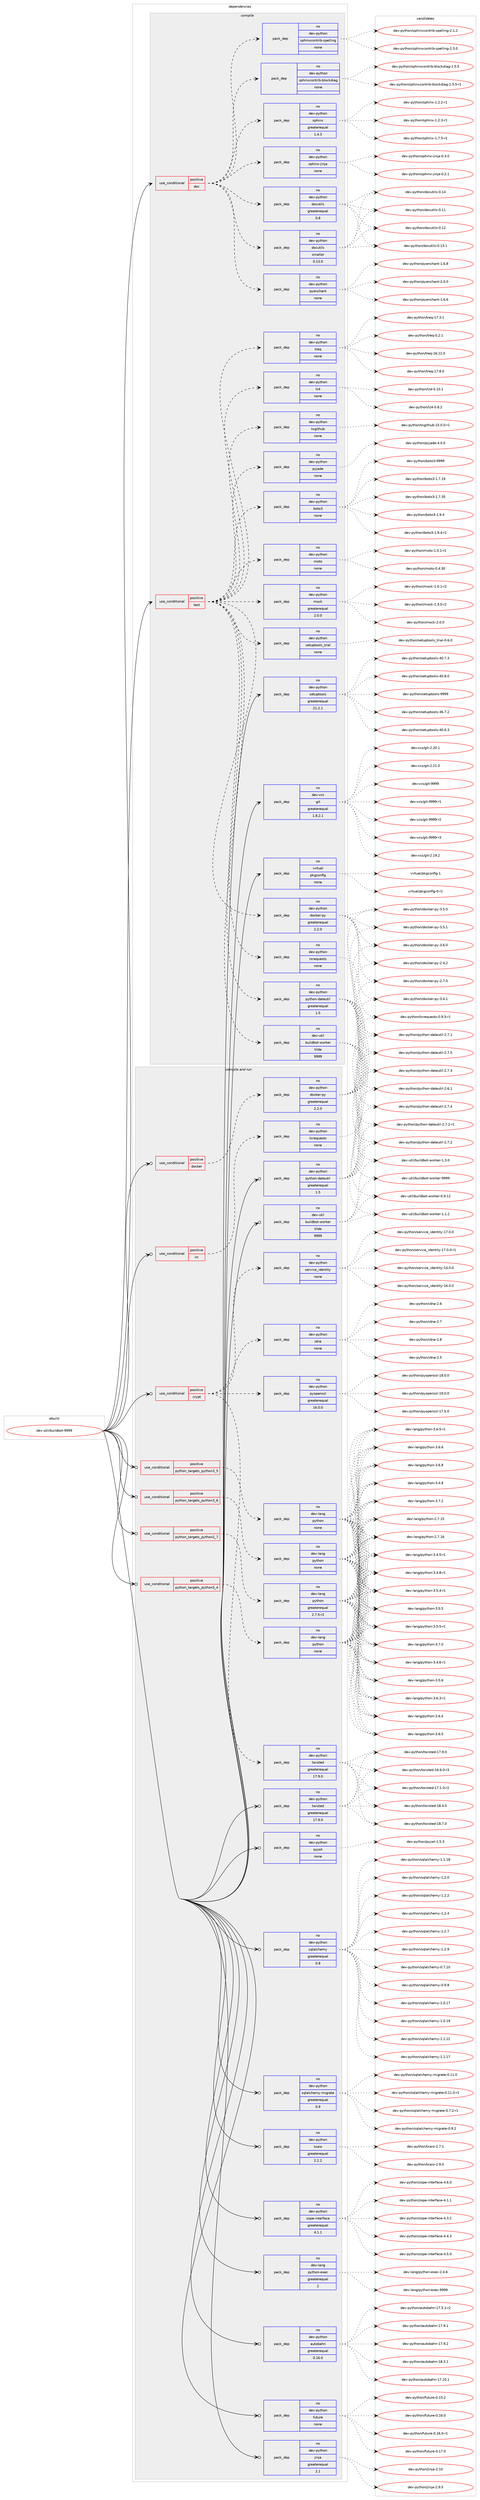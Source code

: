 digraph prolog {

# *************
# Graph options
# *************

newrank=true;
concentrate=true;
compound=true;
graph [rankdir=LR,fontname=Helvetica,fontsize=10,ranksep=1.5];#, ranksep=2.5, nodesep=0.2];
edge  [arrowhead=vee];
node  [fontname=Helvetica,fontsize=10];

# **********
# The ebuild
# **********

subgraph cluster_leftcol {
color=gray;
rank=same;
label=<<i>ebuild</i>>;
id [label="dev-util/buildbot-9999", color=red, width=4, href="../dev-util/buildbot-9999.svg"];
}

# ****************
# The dependencies
# ****************

subgraph cluster_midcol {
color=gray;
label=<<i>dependencies</i>>;
subgraph cluster_compile {
fillcolor="#eeeeee";
style=filled;
label=<<i>compile</i>>;
subgraph cond423252 {
dependency1541428 [label=<<TABLE BORDER="0" CELLBORDER="1" CELLSPACING="0" CELLPADDING="4"><TR><TD ROWSPAN="3" CELLPADDING="10">use_conditional</TD></TR><TR><TD>positive</TD></TR><TR><TD>doc</TD></TR></TABLE>>, shape=none, color=red];
subgraph pack1094577 {
dependency1541429 [label=<<TABLE BORDER="0" CELLBORDER="1" CELLSPACING="0" CELLPADDING="4" WIDTH="220"><TR><TD ROWSPAN="6" CELLPADDING="30">pack_dep</TD></TR><TR><TD WIDTH="110">no</TD></TR><TR><TD>dev-python</TD></TR><TR><TD>sphinx</TD></TR><TR><TD>greaterequal</TD></TR><TR><TD>1.4.3</TD></TR></TABLE>>, shape=none, color=blue];
}
dependency1541428:e -> dependency1541429:w [weight=20,style="dashed",arrowhead="vee"];
subgraph pack1094578 {
dependency1541430 [label=<<TABLE BORDER="0" CELLBORDER="1" CELLSPACING="0" CELLPADDING="4" WIDTH="220"><TR><TD ROWSPAN="6" CELLPADDING="30">pack_dep</TD></TR><TR><TD WIDTH="110">no</TD></TR><TR><TD>dev-python</TD></TR><TR><TD>sphinxcontrib-blockdiag</TD></TR><TR><TD>none</TD></TR><TR><TD></TD></TR></TABLE>>, shape=none, color=blue];
}
dependency1541428:e -> dependency1541430:w [weight=20,style="dashed",arrowhead="vee"];
subgraph pack1094579 {
dependency1541431 [label=<<TABLE BORDER="0" CELLBORDER="1" CELLSPACING="0" CELLPADDING="4" WIDTH="220"><TR><TD ROWSPAN="6" CELLPADDING="30">pack_dep</TD></TR><TR><TD WIDTH="110">no</TD></TR><TR><TD>dev-python</TD></TR><TR><TD>sphinxcontrib-spelling</TD></TR><TR><TD>none</TD></TR><TR><TD></TD></TR></TABLE>>, shape=none, color=blue];
}
dependency1541428:e -> dependency1541431:w [weight=20,style="dashed",arrowhead="vee"];
subgraph pack1094580 {
dependency1541432 [label=<<TABLE BORDER="0" CELLBORDER="1" CELLSPACING="0" CELLPADDING="4" WIDTH="220"><TR><TD ROWSPAN="6" CELLPADDING="30">pack_dep</TD></TR><TR><TD WIDTH="110">no</TD></TR><TR><TD>dev-python</TD></TR><TR><TD>pyenchant</TD></TR><TR><TD>none</TD></TR><TR><TD></TD></TR></TABLE>>, shape=none, color=blue];
}
dependency1541428:e -> dependency1541432:w [weight=20,style="dashed",arrowhead="vee"];
subgraph pack1094581 {
dependency1541433 [label=<<TABLE BORDER="0" CELLBORDER="1" CELLSPACING="0" CELLPADDING="4" WIDTH="220"><TR><TD ROWSPAN="6" CELLPADDING="30">pack_dep</TD></TR><TR><TD WIDTH="110">no</TD></TR><TR><TD>dev-python</TD></TR><TR><TD>docutils</TD></TR><TR><TD>greaterequal</TD></TR><TR><TD>0.8</TD></TR></TABLE>>, shape=none, color=blue];
}
dependency1541428:e -> dependency1541433:w [weight=20,style="dashed",arrowhead="vee"];
subgraph pack1094582 {
dependency1541434 [label=<<TABLE BORDER="0" CELLBORDER="1" CELLSPACING="0" CELLPADDING="4" WIDTH="220"><TR><TD ROWSPAN="6" CELLPADDING="30">pack_dep</TD></TR><TR><TD WIDTH="110">no</TD></TR><TR><TD>dev-python</TD></TR><TR><TD>docutils</TD></TR><TR><TD>smaller</TD></TR><TR><TD>0.13.0</TD></TR></TABLE>>, shape=none, color=blue];
}
dependency1541428:e -> dependency1541434:w [weight=20,style="dashed",arrowhead="vee"];
subgraph pack1094583 {
dependency1541435 [label=<<TABLE BORDER="0" CELLBORDER="1" CELLSPACING="0" CELLPADDING="4" WIDTH="220"><TR><TD ROWSPAN="6" CELLPADDING="30">pack_dep</TD></TR><TR><TD WIDTH="110">no</TD></TR><TR><TD>dev-python</TD></TR><TR><TD>sphinx-jinja</TD></TR><TR><TD>none</TD></TR><TR><TD></TD></TR></TABLE>>, shape=none, color=blue];
}
dependency1541428:e -> dependency1541435:w [weight=20,style="dashed",arrowhead="vee"];
}
id:e -> dependency1541428:w [weight=20,style="solid",arrowhead="vee"];
subgraph cond423253 {
dependency1541436 [label=<<TABLE BORDER="0" CELLBORDER="1" CELLSPACING="0" CELLPADDING="4"><TR><TD ROWSPAN="3" CELLPADDING="10">use_conditional</TD></TR><TR><TD>positive</TD></TR><TR><TD>test</TD></TR></TABLE>>, shape=none, color=red];
subgraph pack1094584 {
dependency1541437 [label=<<TABLE BORDER="0" CELLBORDER="1" CELLSPACING="0" CELLPADDING="4" WIDTH="220"><TR><TD ROWSPAN="6" CELLPADDING="30">pack_dep</TD></TR><TR><TD WIDTH="110">no</TD></TR><TR><TD>dev-python</TD></TR><TR><TD>python-dateutil</TD></TR><TR><TD>greaterequal</TD></TR><TR><TD>1.5</TD></TR></TABLE>>, shape=none, color=blue];
}
dependency1541436:e -> dependency1541437:w [weight=20,style="dashed",arrowhead="vee"];
subgraph pack1094585 {
dependency1541438 [label=<<TABLE BORDER="0" CELLBORDER="1" CELLSPACING="0" CELLPADDING="4" WIDTH="220"><TR><TD ROWSPAN="6" CELLPADDING="30">pack_dep</TD></TR><TR><TD WIDTH="110">no</TD></TR><TR><TD>dev-python</TD></TR><TR><TD>mock</TD></TR><TR><TD>greaterequal</TD></TR><TR><TD>2.0.0</TD></TR></TABLE>>, shape=none, color=blue];
}
dependency1541436:e -> dependency1541438:w [weight=20,style="dashed",arrowhead="vee"];
subgraph pack1094586 {
dependency1541439 [label=<<TABLE BORDER="0" CELLBORDER="1" CELLSPACING="0" CELLPADDING="4" WIDTH="220"><TR><TD ROWSPAN="6" CELLPADDING="30">pack_dep</TD></TR><TR><TD WIDTH="110">no</TD></TR><TR><TD>dev-python</TD></TR><TR><TD>moto</TD></TR><TR><TD>none</TD></TR><TR><TD></TD></TR></TABLE>>, shape=none, color=blue];
}
dependency1541436:e -> dependency1541439:w [weight=20,style="dashed",arrowhead="vee"];
subgraph pack1094587 {
dependency1541440 [label=<<TABLE BORDER="0" CELLBORDER="1" CELLSPACING="0" CELLPADDING="4" WIDTH="220"><TR><TD ROWSPAN="6" CELLPADDING="30">pack_dep</TD></TR><TR><TD WIDTH="110">no</TD></TR><TR><TD>dev-python</TD></TR><TR><TD>boto3</TD></TR><TR><TD>none</TD></TR><TR><TD></TD></TR></TABLE>>, shape=none, color=blue];
}
dependency1541436:e -> dependency1541440:w [weight=20,style="dashed",arrowhead="vee"];
subgraph pack1094588 {
dependency1541441 [label=<<TABLE BORDER="0" CELLBORDER="1" CELLSPACING="0" CELLPADDING="4" WIDTH="220"><TR><TD ROWSPAN="6" CELLPADDING="30">pack_dep</TD></TR><TR><TD WIDTH="110">no</TD></TR><TR><TD>dev-python</TD></TR><TR><TD>pyjade</TD></TR><TR><TD>none</TD></TR><TR><TD></TD></TR></TABLE>>, shape=none, color=blue];
}
dependency1541436:e -> dependency1541441:w [weight=20,style="dashed",arrowhead="vee"];
subgraph pack1094589 {
dependency1541442 [label=<<TABLE BORDER="0" CELLBORDER="1" CELLSPACING="0" CELLPADDING="4" WIDTH="220"><TR><TD ROWSPAN="6" CELLPADDING="30">pack_dep</TD></TR><TR><TD WIDTH="110">no</TD></TR><TR><TD>dev-python</TD></TR><TR><TD>txgithub</TD></TR><TR><TD>none</TD></TR><TR><TD></TD></TR></TABLE>>, shape=none, color=blue];
}
dependency1541436:e -> dependency1541442:w [weight=20,style="dashed",arrowhead="vee"];
subgraph pack1094590 {
dependency1541443 [label=<<TABLE BORDER="0" CELLBORDER="1" CELLSPACING="0" CELLPADDING="4" WIDTH="220"><TR><TD ROWSPAN="6" CELLPADDING="30">pack_dep</TD></TR><TR><TD WIDTH="110">no</TD></TR><TR><TD>dev-python</TD></TR><TR><TD>txrequests</TD></TR><TR><TD>none</TD></TR><TR><TD></TD></TR></TABLE>>, shape=none, color=blue];
}
dependency1541436:e -> dependency1541443:w [weight=20,style="dashed",arrowhead="vee"];
subgraph pack1094591 {
dependency1541444 [label=<<TABLE BORDER="0" CELLBORDER="1" CELLSPACING="0" CELLPADDING="4" WIDTH="220"><TR><TD ROWSPAN="6" CELLPADDING="30">pack_dep</TD></TR><TR><TD WIDTH="110">no</TD></TR><TR><TD>dev-python</TD></TR><TR><TD>lz4</TD></TR><TR><TD>none</TD></TR><TR><TD></TD></TR></TABLE>>, shape=none, color=blue];
}
dependency1541436:e -> dependency1541444:w [weight=20,style="dashed",arrowhead="vee"];
subgraph pack1094592 {
dependency1541445 [label=<<TABLE BORDER="0" CELLBORDER="1" CELLSPACING="0" CELLPADDING="4" WIDTH="220"><TR><TD ROWSPAN="6" CELLPADDING="30">pack_dep</TD></TR><TR><TD WIDTH="110">no</TD></TR><TR><TD>dev-python</TD></TR><TR><TD>treq</TD></TR><TR><TD>none</TD></TR><TR><TD></TD></TR></TABLE>>, shape=none, color=blue];
}
dependency1541436:e -> dependency1541445:w [weight=20,style="dashed",arrowhead="vee"];
subgraph pack1094593 {
dependency1541446 [label=<<TABLE BORDER="0" CELLBORDER="1" CELLSPACING="0" CELLPADDING="4" WIDTH="220"><TR><TD ROWSPAN="6" CELLPADDING="30">pack_dep</TD></TR><TR><TD WIDTH="110">no</TD></TR><TR><TD>dev-python</TD></TR><TR><TD>setuptools_trial</TD></TR><TR><TD>none</TD></TR><TR><TD></TD></TR></TABLE>>, shape=none, color=blue];
}
dependency1541436:e -> dependency1541446:w [weight=20,style="dashed",arrowhead="vee"];
subgraph pack1094594 {
dependency1541447 [label=<<TABLE BORDER="0" CELLBORDER="1" CELLSPACING="0" CELLPADDING="4" WIDTH="220"><TR><TD ROWSPAN="6" CELLPADDING="30">pack_dep</TD></TR><TR><TD WIDTH="110">no</TD></TR><TR><TD>dev-util</TD></TR><TR><TD>buildbot-worker</TD></TR><TR><TD>tilde</TD></TR><TR><TD>9999</TD></TR></TABLE>>, shape=none, color=blue];
}
dependency1541436:e -> dependency1541447:w [weight=20,style="dashed",arrowhead="vee"];
subgraph pack1094595 {
dependency1541448 [label=<<TABLE BORDER="0" CELLBORDER="1" CELLSPACING="0" CELLPADDING="4" WIDTH="220"><TR><TD ROWSPAN="6" CELLPADDING="30">pack_dep</TD></TR><TR><TD WIDTH="110">no</TD></TR><TR><TD>dev-python</TD></TR><TR><TD>docker-py</TD></TR><TR><TD>greaterequal</TD></TR><TR><TD>2.2.0</TD></TR></TABLE>>, shape=none, color=blue];
}
dependency1541436:e -> dependency1541448:w [weight=20,style="dashed",arrowhead="vee"];
}
id:e -> dependency1541436:w [weight=20,style="solid",arrowhead="vee"];
subgraph pack1094596 {
dependency1541449 [label=<<TABLE BORDER="0" CELLBORDER="1" CELLSPACING="0" CELLPADDING="4" WIDTH="220"><TR><TD ROWSPAN="6" CELLPADDING="30">pack_dep</TD></TR><TR><TD WIDTH="110">no</TD></TR><TR><TD>dev-python</TD></TR><TR><TD>setuptools</TD></TR><TR><TD>greaterequal</TD></TR><TR><TD>21.2.1</TD></TR></TABLE>>, shape=none, color=blue];
}
id:e -> dependency1541449:w [weight=20,style="solid",arrowhead="vee"];
subgraph pack1094597 {
dependency1541450 [label=<<TABLE BORDER="0" CELLBORDER="1" CELLSPACING="0" CELLPADDING="4" WIDTH="220"><TR><TD ROWSPAN="6" CELLPADDING="30">pack_dep</TD></TR><TR><TD WIDTH="110">no</TD></TR><TR><TD>dev-vcs</TD></TR><TR><TD>git</TD></TR><TR><TD>greaterequal</TD></TR><TR><TD>1.8.2.1</TD></TR></TABLE>>, shape=none, color=blue];
}
id:e -> dependency1541450:w [weight=20,style="solid",arrowhead="vee"];
subgraph pack1094598 {
dependency1541451 [label=<<TABLE BORDER="0" CELLBORDER="1" CELLSPACING="0" CELLPADDING="4" WIDTH="220"><TR><TD ROWSPAN="6" CELLPADDING="30">pack_dep</TD></TR><TR><TD WIDTH="110">no</TD></TR><TR><TD>virtual</TD></TR><TR><TD>pkgconfig</TD></TR><TR><TD>none</TD></TR><TR><TD></TD></TR></TABLE>>, shape=none, color=blue];
}
id:e -> dependency1541451:w [weight=20,style="solid",arrowhead="vee"];
}
subgraph cluster_compileandrun {
fillcolor="#eeeeee";
style=filled;
label=<<i>compile and run</i>>;
subgraph cond423254 {
dependency1541452 [label=<<TABLE BORDER="0" CELLBORDER="1" CELLSPACING="0" CELLPADDING="4"><TR><TD ROWSPAN="3" CELLPADDING="10">use_conditional</TD></TR><TR><TD>positive</TD></TR><TR><TD>crypt</TD></TR></TABLE>>, shape=none, color=red];
subgraph pack1094599 {
dependency1541453 [label=<<TABLE BORDER="0" CELLBORDER="1" CELLSPACING="0" CELLPADDING="4" WIDTH="220"><TR><TD ROWSPAN="6" CELLPADDING="30">pack_dep</TD></TR><TR><TD WIDTH="110">no</TD></TR><TR><TD>dev-python</TD></TR><TR><TD>twisted</TD></TR><TR><TD>greaterequal</TD></TR><TR><TD>17.9.0</TD></TR></TABLE>>, shape=none, color=blue];
}
dependency1541452:e -> dependency1541453:w [weight=20,style="dashed",arrowhead="vee"];
subgraph pack1094600 {
dependency1541454 [label=<<TABLE BORDER="0" CELLBORDER="1" CELLSPACING="0" CELLPADDING="4" WIDTH="220"><TR><TD ROWSPAN="6" CELLPADDING="30">pack_dep</TD></TR><TR><TD WIDTH="110">no</TD></TR><TR><TD>dev-python</TD></TR><TR><TD>pyopenssl</TD></TR><TR><TD>greaterequal</TD></TR><TR><TD>16.0.0</TD></TR></TABLE>>, shape=none, color=blue];
}
dependency1541452:e -> dependency1541454:w [weight=20,style="dashed",arrowhead="vee"];
subgraph pack1094601 {
dependency1541455 [label=<<TABLE BORDER="0" CELLBORDER="1" CELLSPACING="0" CELLPADDING="4" WIDTH="220"><TR><TD ROWSPAN="6" CELLPADDING="30">pack_dep</TD></TR><TR><TD WIDTH="110">no</TD></TR><TR><TD>dev-python</TD></TR><TR><TD>idna</TD></TR><TR><TD>none</TD></TR><TR><TD></TD></TR></TABLE>>, shape=none, color=blue];
}
dependency1541452:e -> dependency1541455:w [weight=20,style="dashed",arrowhead="vee"];
subgraph pack1094602 {
dependency1541456 [label=<<TABLE BORDER="0" CELLBORDER="1" CELLSPACING="0" CELLPADDING="4" WIDTH="220"><TR><TD ROWSPAN="6" CELLPADDING="30">pack_dep</TD></TR><TR><TD WIDTH="110">no</TD></TR><TR><TD>dev-python</TD></TR><TR><TD>service_identity</TD></TR><TR><TD>none</TD></TR><TR><TD></TD></TR></TABLE>>, shape=none, color=blue];
}
dependency1541452:e -> dependency1541456:w [weight=20,style="dashed",arrowhead="vee"];
}
id:e -> dependency1541452:w [weight=20,style="solid",arrowhead="odotvee"];
subgraph cond423255 {
dependency1541457 [label=<<TABLE BORDER="0" CELLBORDER="1" CELLSPACING="0" CELLPADDING="4"><TR><TD ROWSPAN="3" CELLPADDING="10">use_conditional</TD></TR><TR><TD>positive</TD></TR><TR><TD>docker</TD></TR></TABLE>>, shape=none, color=red];
subgraph pack1094603 {
dependency1541458 [label=<<TABLE BORDER="0" CELLBORDER="1" CELLSPACING="0" CELLPADDING="4" WIDTH="220"><TR><TD ROWSPAN="6" CELLPADDING="30">pack_dep</TD></TR><TR><TD WIDTH="110">no</TD></TR><TR><TD>dev-python</TD></TR><TR><TD>docker-py</TD></TR><TR><TD>greaterequal</TD></TR><TR><TD>2.2.0</TD></TR></TABLE>>, shape=none, color=blue];
}
dependency1541457:e -> dependency1541458:w [weight=20,style="dashed",arrowhead="vee"];
}
id:e -> dependency1541457:w [weight=20,style="solid",arrowhead="odotvee"];
subgraph cond423256 {
dependency1541459 [label=<<TABLE BORDER="0" CELLBORDER="1" CELLSPACING="0" CELLPADDING="4"><TR><TD ROWSPAN="3" CELLPADDING="10">use_conditional</TD></TR><TR><TD>positive</TD></TR><TR><TD>irc</TD></TR></TABLE>>, shape=none, color=red];
subgraph pack1094604 {
dependency1541460 [label=<<TABLE BORDER="0" CELLBORDER="1" CELLSPACING="0" CELLPADDING="4" WIDTH="220"><TR><TD ROWSPAN="6" CELLPADDING="30">pack_dep</TD></TR><TR><TD WIDTH="110">no</TD></TR><TR><TD>dev-python</TD></TR><TR><TD>txrequests</TD></TR><TR><TD>none</TD></TR><TR><TD></TD></TR></TABLE>>, shape=none, color=blue];
}
dependency1541459:e -> dependency1541460:w [weight=20,style="dashed",arrowhead="vee"];
}
id:e -> dependency1541459:w [weight=20,style="solid",arrowhead="odotvee"];
subgraph cond423257 {
dependency1541461 [label=<<TABLE BORDER="0" CELLBORDER="1" CELLSPACING="0" CELLPADDING="4"><TR><TD ROWSPAN="3" CELLPADDING="10">use_conditional</TD></TR><TR><TD>positive</TD></TR><TR><TD>python_targets_python2_7</TD></TR></TABLE>>, shape=none, color=red];
subgraph pack1094605 {
dependency1541462 [label=<<TABLE BORDER="0" CELLBORDER="1" CELLSPACING="0" CELLPADDING="4" WIDTH="220"><TR><TD ROWSPAN="6" CELLPADDING="30">pack_dep</TD></TR><TR><TD WIDTH="110">no</TD></TR><TR><TD>dev-lang</TD></TR><TR><TD>python</TD></TR><TR><TD>greaterequal</TD></TR><TR><TD>2.7.5-r2</TD></TR></TABLE>>, shape=none, color=blue];
}
dependency1541461:e -> dependency1541462:w [weight=20,style="dashed",arrowhead="vee"];
}
id:e -> dependency1541461:w [weight=20,style="solid",arrowhead="odotvee"];
subgraph cond423258 {
dependency1541463 [label=<<TABLE BORDER="0" CELLBORDER="1" CELLSPACING="0" CELLPADDING="4"><TR><TD ROWSPAN="3" CELLPADDING="10">use_conditional</TD></TR><TR><TD>positive</TD></TR><TR><TD>python_targets_python3_4</TD></TR></TABLE>>, shape=none, color=red];
subgraph pack1094606 {
dependency1541464 [label=<<TABLE BORDER="0" CELLBORDER="1" CELLSPACING="0" CELLPADDING="4" WIDTH="220"><TR><TD ROWSPAN="6" CELLPADDING="30">pack_dep</TD></TR><TR><TD WIDTH="110">no</TD></TR><TR><TD>dev-lang</TD></TR><TR><TD>python</TD></TR><TR><TD>none</TD></TR><TR><TD></TD></TR></TABLE>>, shape=none, color=blue];
}
dependency1541463:e -> dependency1541464:w [weight=20,style="dashed",arrowhead="vee"];
}
id:e -> dependency1541463:w [weight=20,style="solid",arrowhead="odotvee"];
subgraph cond423259 {
dependency1541465 [label=<<TABLE BORDER="0" CELLBORDER="1" CELLSPACING="0" CELLPADDING="4"><TR><TD ROWSPAN="3" CELLPADDING="10">use_conditional</TD></TR><TR><TD>positive</TD></TR><TR><TD>python_targets_python3_5</TD></TR></TABLE>>, shape=none, color=red];
subgraph pack1094607 {
dependency1541466 [label=<<TABLE BORDER="0" CELLBORDER="1" CELLSPACING="0" CELLPADDING="4" WIDTH="220"><TR><TD ROWSPAN="6" CELLPADDING="30">pack_dep</TD></TR><TR><TD WIDTH="110">no</TD></TR><TR><TD>dev-lang</TD></TR><TR><TD>python</TD></TR><TR><TD>none</TD></TR><TR><TD></TD></TR></TABLE>>, shape=none, color=blue];
}
dependency1541465:e -> dependency1541466:w [weight=20,style="dashed",arrowhead="vee"];
}
id:e -> dependency1541465:w [weight=20,style="solid",arrowhead="odotvee"];
subgraph cond423260 {
dependency1541467 [label=<<TABLE BORDER="0" CELLBORDER="1" CELLSPACING="0" CELLPADDING="4"><TR><TD ROWSPAN="3" CELLPADDING="10">use_conditional</TD></TR><TR><TD>positive</TD></TR><TR><TD>python_targets_python3_6</TD></TR></TABLE>>, shape=none, color=red];
subgraph pack1094608 {
dependency1541468 [label=<<TABLE BORDER="0" CELLBORDER="1" CELLSPACING="0" CELLPADDING="4" WIDTH="220"><TR><TD ROWSPAN="6" CELLPADDING="30">pack_dep</TD></TR><TR><TD WIDTH="110">no</TD></TR><TR><TD>dev-lang</TD></TR><TR><TD>python</TD></TR><TR><TD>none</TD></TR><TR><TD></TD></TR></TABLE>>, shape=none, color=blue];
}
dependency1541467:e -> dependency1541468:w [weight=20,style="dashed",arrowhead="vee"];
}
id:e -> dependency1541467:w [weight=20,style="solid",arrowhead="odotvee"];
subgraph pack1094609 {
dependency1541469 [label=<<TABLE BORDER="0" CELLBORDER="1" CELLSPACING="0" CELLPADDING="4" WIDTH="220"><TR><TD ROWSPAN="6" CELLPADDING="30">pack_dep</TD></TR><TR><TD WIDTH="110">no</TD></TR><TR><TD>dev-lang</TD></TR><TR><TD>python-exec</TD></TR><TR><TD>greaterequal</TD></TR><TR><TD>2</TD></TR></TABLE>>, shape=none, color=blue];
}
id:e -> dependency1541469:w [weight=20,style="solid",arrowhead="odotvee"];
subgraph pack1094610 {
dependency1541470 [label=<<TABLE BORDER="0" CELLBORDER="1" CELLSPACING="0" CELLPADDING="4" WIDTH="220"><TR><TD ROWSPAN="6" CELLPADDING="30">pack_dep</TD></TR><TR><TD WIDTH="110">no</TD></TR><TR><TD>dev-python</TD></TR><TR><TD>autobahn</TD></TR><TR><TD>greaterequal</TD></TR><TR><TD>0.16.0</TD></TR></TABLE>>, shape=none, color=blue];
}
id:e -> dependency1541470:w [weight=20,style="solid",arrowhead="odotvee"];
subgraph pack1094611 {
dependency1541471 [label=<<TABLE BORDER="0" CELLBORDER="1" CELLSPACING="0" CELLPADDING="4" WIDTH="220"><TR><TD ROWSPAN="6" CELLPADDING="30">pack_dep</TD></TR><TR><TD WIDTH="110">no</TD></TR><TR><TD>dev-python</TD></TR><TR><TD>future</TD></TR><TR><TD>none</TD></TR><TR><TD></TD></TR></TABLE>>, shape=none, color=blue];
}
id:e -> dependency1541471:w [weight=20,style="solid",arrowhead="odotvee"];
subgraph pack1094612 {
dependency1541472 [label=<<TABLE BORDER="0" CELLBORDER="1" CELLSPACING="0" CELLPADDING="4" WIDTH="220"><TR><TD ROWSPAN="6" CELLPADDING="30">pack_dep</TD></TR><TR><TD WIDTH="110">no</TD></TR><TR><TD>dev-python</TD></TR><TR><TD>jinja</TD></TR><TR><TD>greaterequal</TD></TR><TR><TD>2.1</TD></TR></TABLE>>, shape=none, color=blue];
}
id:e -> dependency1541472:w [weight=20,style="solid",arrowhead="odotvee"];
subgraph pack1094613 {
dependency1541473 [label=<<TABLE BORDER="0" CELLBORDER="1" CELLSPACING="0" CELLPADDING="4" WIDTH="220"><TR><TD ROWSPAN="6" CELLPADDING="30">pack_dep</TD></TR><TR><TD WIDTH="110">no</TD></TR><TR><TD>dev-python</TD></TR><TR><TD>pyjwt</TD></TR><TR><TD>none</TD></TR><TR><TD></TD></TR></TABLE>>, shape=none, color=blue];
}
id:e -> dependency1541473:w [weight=20,style="solid",arrowhead="odotvee"];
subgraph pack1094614 {
dependency1541474 [label=<<TABLE BORDER="0" CELLBORDER="1" CELLSPACING="0" CELLPADDING="4" WIDTH="220"><TR><TD ROWSPAN="6" CELLPADDING="30">pack_dep</TD></TR><TR><TD WIDTH="110">no</TD></TR><TR><TD>dev-python</TD></TR><TR><TD>python-dateutil</TD></TR><TR><TD>greaterequal</TD></TR><TR><TD>1.5</TD></TR></TABLE>>, shape=none, color=blue];
}
id:e -> dependency1541474:w [weight=20,style="solid",arrowhead="odotvee"];
subgraph pack1094615 {
dependency1541475 [label=<<TABLE BORDER="0" CELLBORDER="1" CELLSPACING="0" CELLPADDING="4" WIDTH="220"><TR><TD ROWSPAN="6" CELLPADDING="30">pack_dep</TD></TR><TR><TD WIDTH="110">no</TD></TR><TR><TD>dev-python</TD></TR><TR><TD>sqlalchemy</TD></TR><TR><TD>greaterequal</TD></TR><TR><TD>0.8</TD></TR></TABLE>>, shape=none, color=blue];
}
id:e -> dependency1541475:w [weight=20,style="solid",arrowhead="odotvee"];
subgraph pack1094616 {
dependency1541476 [label=<<TABLE BORDER="0" CELLBORDER="1" CELLSPACING="0" CELLPADDING="4" WIDTH="220"><TR><TD ROWSPAN="6" CELLPADDING="30">pack_dep</TD></TR><TR><TD WIDTH="110">no</TD></TR><TR><TD>dev-python</TD></TR><TR><TD>sqlalchemy-migrate</TD></TR><TR><TD>greaterequal</TD></TR><TR><TD>0.9</TD></TR></TABLE>>, shape=none, color=blue];
}
id:e -> dependency1541476:w [weight=20,style="solid",arrowhead="odotvee"];
subgraph pack1094617 {
dependency1541477 [label=<<TABLE BORDER="0" CELLBORDER="1" CELLSPACING="0" CELLPADDING="4" WIDTH="220"><TR><TD ROWSPAN="6" CELLPADDING="30">pack_dep</TD></TR><TR><TD WIDTH="110">no</TD></TR><TR><TD>dev-python</TD></TR><TR><TD>twisted</TD></TR><TR><TD>greaterequal</TD></TR><TR><TD>17.9.0</TD></TR></TABLE>>, shape=none, color=blue];
}
id:e -> dependency1541477:w [weight=20,style="solid",arrowhead="odotvee"];
subgraph pack1094618 {
dependency1541478 [label=<<TABLE BORDER="0" CELLBORDER="1" CELLSPACING="0" CELLPADDING="4" WIDTH="220"><TR><TD ROWSPAN="6" CELLPADDING="30">pack_dep</TD></TR><TR><TD WIDTH="110">no</TD></TR><TR><TD>dev-python</TD></TR><TR><TD>txaio</TD></TR><TR><TD>greaterequal</TD></TR><TR><TD>2.2.2</TD></TR></TABLE>>, shape=none, color=blue];
}
id:e -> dependency1541478:w [weight=20,style="solid",arrowhead="odotvee"];
subgraph pack1094619 {
dependency1541479 [label=<<TABLE BORDER="0" CELLBORDER="1" CELLSPACING="0" CELLPADDING="4" WIDTH="220"><TR><TD ROWSPAN="6" CELLPADDING="30">pack_dep</TD></TR><TR><TD WIDTH="110">no</TD></TR><TR><TD>dev-python</TD></TR><TR><TD>zope-interface</TD></TR><TR><TD>greaterequal</TD></TR><TR><TD>4.1.1</TD></TR></TABLE>>, shape=none, color=blue];
}
id:e -> dependency1541479:w [weight=20,style="solid",arrowhead="odotvee"];
subgraph pack1094620 {
dependency1541480 [label=<<TABLE BORDER="0" CELLBORDER="1" CELLSPACING="0" CELLPADDING="4" WIDTH="220"><TR><TD ROWSPAN="6" CELLPADDING="30">pack_dep</TD></TR><TR><TD WIDTH="110">no</TD></TR><TR><TD>dev-util</TD></TR><TR><TD>buildbot-worker</TD></TR><TR><TD>tilde</TD></TR><TR><TD>9999</TD></TR></TABLE>>, shape=none, color=blue];
}
id:e -> dependency1541480:w [weight=20,style="solid",arrowhead="odotvee"];
}
subgraph cluster_run {
fillcolor="#eeeeee";
style=filled;
label=<<i>run</i>>;
}
}

# **************
# The candidates
# **************

subgraph cluster_choices {
rank=same;
color=gray;
label=<<i>candidates</i>>;

subgraph choice1094577 {
color=black;
nodesep=1;
choice10010111845112121116104111110471151121041051101204549465046504511449 [label="dev-python/sphinx-1.2.2-r1", color=red, width=4,href="../dev-python/sphinx-1.2.2-r1.svg"];
choice10010111845112121116104111110471151121041051101204549465046514511449 [label="dev-python/sphinx-1.2.3-r1", color=red, width=4,href="../dev-python/sphinx-1.2.3-r1.svg"];
choice10010111845112121116104111110471151121041051101204549465546534511449 [label="dev-python/sphinx-1.7.5-r1", color=red, width=4,href="../dev-python/sphinx-1.7.5-r1.svg"];
dependency1541429:e -> choice10010111845112121116104111110471151121041051101204549465046504511449:w [style=dotted,weight="100"];
dependency1541429:e -> choice10010111845112121116104111110471151121041051101204549465046514511449:w [style=dotted,weight="100"];
dependency1541429:e -> choice10010111845112121116104111110471151121041051101204549465546534511449:w [style=dotted,weight="100"];
}
subgraph choice1094578 {
color=black;
nodesep=1;
choice1001011184511212111610411111047115112104105110120991111101161141059845981081119910710010597103454946534653 [label="dev-python/sphinxcontrib-blockdiag-1.5.5", color=red, width=4,href="../dev-python/sphinxcontrib-blockdiag-1.5.5.svg"];
choice10010111845112121116104111110471151121041051101209911111011611410598459810811199107100105971034549465346534511449 [label="dev-python/sphinxcontrib-blockdiag-1.5.5-r1", color=red, width=4,href="../dev-python/sphinxcontrib-blockdiag-1.5.5-r1.svg"];
dependency1541430:e -> choice1001011184511212111610411111047115112104105110120991111101161141059845981081119910710010597103454946534653:w [style=dotted,weight="100"];
dependency1541430:e -> choice10010111845112121116104111110471151121041051101209911111011611410598459810811199107100105971034549465346534511449:w [style=dotted,weight="100"];
}
subgraph choice1094579 {
color=black;
nodesep=1;
choice1001011184511212111610411111047115112104105110120991111101161141059845115112101108108105110103455046494650 [label="dev-python/sphinxcontrib-spelling-2.1.2", color=red, width=4,href="../dev-python/sphinxcontrib-spelling-2.1.2.svg"];
choice1001011184511212111610411111047115112104105110120991111101161141059845115112101108108105110103455046514648 [label="dev-python/sphinxcontrib-spelling-2.3.0", color=red, width=4,href="../dev-python/sphinxcontrib-spelling-2.3.0.svg"];
dependency1541431:e -> choice1001011184511212111610411111047115112104105110120991111101161141059845115112101108108105110103455046494650:w [style=dotted,weight="100"];
dependency1541431:e -> choice1001011184511212111610411111047115112104105110120991111101161141059845115112101108108105110103455046514648:w [style=dotted,weight="100"];
}
subgraph choice1094580 {
color=black;
nodesep=1;
choice10010111845112121116104111110471121211011109910497110116454946544654 [label="dev-python/pyenchant-1.6.6", color=red, width=4,href="../dev-python/pyenchant-1.6.6.svg"];
choice10010111845112121116104111110471121211011109910497110116454946544656 [label="dev-python/pyenchant-1.6.8", color=red, width=4,href="../dev-python/pyenchant-1.6.8.svg"];
choice10010111845112121116104111110471121211011109910497110116455046484648 [label="dev-python/pyenchant-2.0.0", color=red, width=4,href="../dev-python/pyenchant-2.0.0.svg"];
dependency1541432:e -> choice10010111845112121116104111110471121211011109910497110116454946544654:w [style=dotted,weight="100"];
dependency1541432:e -> choice10010111845112121116104111110471121211011109910497110116454946544656:w [style=dotted,weight="100"];
dependency1541432:e -> choice10010111845112121116104111110471121211011109910497110116455046484648:w [style=dotted,weight="100"];
}
subgraph choice1094581 {
color=black;
nodesep=1;
choice1001011184511212111610411111047100111991171161051081154548464949 [label="dev-python/docutils-0.11", color=red, width=4,href="../dev-python/docutils-0.11.svg"];
choice1001011184511212111610411111047100111991171161051081154548464950 [label="dev-python/docutils-0.12", color=red, width=4,href="../dev-python/docutils-0.12.svg"];
choice10010111845112121116104111110471001119911711610510811545484649514649 [label="dev-python/docutils-0.13.1", color=red, width=4,href="../dev-python/docutils-0.13.1.svg"];
choice1001011184511212111610411111047100111991171161051081154548464952 [label="dev-python/docutils-0.14", color=red, width=4,href="../dev-python/docutils-0.14.svg"];
dependency1541433:e -> choice1001011184511212111610411111047100111991171161051081154548464949:w [style=dotted,weight="100"];
dependency1541433:e -> choice1001011184511212111610411111047100111991171161051081154548464950:w [style=dotted,weight="100"];
dependency1541433:e -> choice10010111845112121116104111110471001119911711610510811545484649514649:w [style=dotted,weight="100"];
dependency1541433:e -> choice1001011184511212111610411111047100111991171161051081154548464952:w [style=dotted,weight="100"];
}
subgraph choice1094582 {
color=black;
nodesep=1;
choice1001011184511212111610411111047100111991171161051081154548464949 [label="dev-python/docutils-0.11", color=red, width=4,href="../dev-python/docutils-0.11.svg"];
choice1001011184511212111610411111047100111991171161051081154548464950 [label="dev-python/docutils-0.12", color=red, width=4,href="../dev-python/docutils-0.12.svg"];
choice10010111845112121116104111110471001119911711610510811545484649514649 [label="dev-python/docutils-0.13.1", color=red, width=4,href="../dev-python/docutils-0.13.1.svg"];
choice1001011184511212111610411111047100111991171161051081154548464952 [label="dev-python/docutils-0.14", color=red, width=4,href="../dev-python/docutils-0.14.svg"];
dependency1541434:e -> choice1001011184511212111610411111047100111991171161051081154548464949:w [style=dotted,weight="100"];
dependency1541434:e -> choice1001011184511212111610411111047100111991171161051081154548464950:w [style=dotted,weight="100"];
dependency1541434:e -> choice10010111845112121116104111110471001119911711610510811545484649514649:w [style=dotted,weight="100"];
dependency1541434:e -> choice1001011184511212111610411111047100111991171161051081154548464952:w [style=dotted,weight="100"];
}
subgraph choice1094583 {
color=black;
nodesep=1;
choice10010111845112121116104111110471151121041051101204510610511010697454846504649 [label="dev-python/sphinx-jinja-0.2.1", color=red, width=4,href="../dev-python/sphinx-jinja-0.2.1.svg"];
choice10010111845112121116104111110471151121041051101204510610511010697454846514648 [label="dev-python/sphinx-jinja-0.3.0", color=red, width=4,href="../dev-python/sphinx-jinja-0.3.0.svg"];
dependency1541435:e -> choice10010111845112121116104111110471151121041051101204510610511010697454846504649:w [style=dotted,weight="100"];
dependency1541435:e -> choice10010111845112121116104111110471151121041051101204510610511010697454846514648:w [style=dotted,weight="100"];
}
subgraph choice1094584 {
color=black;
nodesep=1;
choice10010111845112121116104111110471121211161041111104510097116101117116105108455046544649 [label="dev-python/python-dateutil-2.6.1", color=red, width=4,href="../dev-python/python-dateutil-2.6.1.svg"];
choice10010111845112121116104111110471121211161041111104510097116101117116105108455046554649 [label="dev-python/python-dateutil-2.7.1", color=red, width=4,href="../dev-python/python-dateutil-2.7.1.svg"];
choice10010111845112121116104111110471121211161041111104510097116101117116105108455046554650 [label="dev-python/python-dateutil-2.7.2", color=red, width=4,href="../dev-python/python-dateutil-2.7.2.svg"];
choice100101118451121211161041111104711212111610411111045100971161011171161051084550465546504511449 [label="dev-python/python-dateutil-2.7.2-r1", color=red, width=4,href="../dev-python/python-dateutil-2.7.2-r1.svg"];
choice10010111845112121116104111110471121211161041111104510097116101117116105108455046554651 [label="dev-python/python-dateutil-2.7.3", color=red, width=4,href="../dev-python/python-dateutil-2.7.3.svg"];
choice10010111845112121116104111110471121211161041111104510097116101117116105108455046554652 [label="dev-python/python-dateutil-2.7.4", color=red, width=4,href="../dev-python/python-dateutil-2.7.4.svg"];
choice10010111845112121116104111110471121211161041111104510097116101117116105108455046554653 [label="dev-python/python-dateutil-2.7.5", color=red, width=4,href="../dev-python/python-dateutil-2.7.5.svg"];
dependency1541437:e -> choice10010111845112121116104111110471121211161041111104510097116101117116105108455046544649:w [style=dotted,weight="100"];
dependency1541437:e -> choice10010111845112121116104111110471121211161041111104510097116101117116105108455046554649:w [style=dotted,weight="100"];
dependency1541437:e -> choice10010111845112121116104111110471121211161041111104510097116101117116105108455046554650:w [style=dotted,weight="100"];
dependency1541437:e -> choice100101118451121211161041111104711212111610411111045100971161011171161051084550465546504511449:w [style=dotted,weight="100"];
dependency1541437:e -> choice10010111845112121116104111110471121211161041111104510097116101117116105108455046554651:w [style=dotted,weight="100"];
dependency1541437:e -> choice10010111845112121116104111110471121211161041111104510097116101117116105108455046554652:w [style=dotted,weight="100"];
dependency1541437:e -> choice10010111845112121116104111110471121211161041111104510097116101117116105108455046554653:w [style=dotted,weight="100"];
}
subgraph choice1094585 {
color=black;
nodesep=1;
choice1001011184511212111610411111047109111991074549464846494511450 [label="dev-python/mock-1.0.1-r2", color=red, width=4,href="../dev-python/mock-1.0.1-r2.svg"];
choice1001011184511212111610411111047109111991074549465146484511450 [label="dev-python/mock-1.3.0-r2", color=red, width=4,href="../dev-python/mock-1.3.0-r2.svg"];
choice100101118451121211161041111104710911199107455046484648 [label="dev-python/mock-2.0.0", color=red, width=4,href="../dev-python/mock-2.0.0.svg"];
dependency1541438:e -> choice1001011184511212111610411111047109111991074549464846494511450:w [style=dotted,weight="100"];
dependency1541438:e -> choice1001011184511212111610411111047109111991074549465146484511450:w [style=dotted,weight="100"];
dependency1541438:e -> choice100101118451121211161041111104710911199107455046484648:w [style=dotted,weight="100"];
}
subgraph choice1094586 {
color=black;
nodesep=1;
choice100101118451121211161041111104710911111611145484652465148 [label="dev-python/moto-0.4.30", color=red, width=4,href="../dev-python/moto-0.4.30.svg"];
choice10010111845112121116104111110471091111161114549464846494511449 [label="dev-python/moto-1.0.1-r1", color=red, width=4,href="../dev-python/moto-1.0.1-r1.svg"];
dependency1541439:e -> choice100101118451121211161041111104710911111611145484652465148:w [style=dotted,weight="100"];
dependency1541439:e -> choice10010111845112121116104111110471091111161114549464846494511449:w [style=dotted,weight="100"];
}
subgraph choice1094587 {
color=black;
nodesep=1;
choice1001011184511212111610411111047981111161115145494655464957 [label="dev-python/boto3-1.7.19", color=red, width=4,href="../dev-python/boto3-1.7.19.svg"];
choice1001011184511212111610411111047981111161115145494655465153 [label="dev-python/boto3-1.7.35", color=red, width=4,href="../dev-python/boto3-1.7.35.svg"];
choice10010111845112121116104111110479811111611151454946574652 [label="dev-python/boto3-1.9.4", color=red, width=4,href="../dev-python/boto3-1.9.4.svg"];
choice100101118451121211161041111104798111116111514549465746524511449 [label="dev-python/boto3-1.9.4-r1", color=red, width=4,href="../dev-python/boto3-1.9.4-r1.svg"];
choice100101118451121211161041111104798111116111514557575757 [label="dev-python/boto3-9999", color=red, width=4,href="../dev-python/boto3-9999.svg"];
dependency1541440:e -> choice1001011184511212111610411111047981111161115145494655464957:w [style=dotted,weight="100"];
dependency1541440:e -> choice1001011184511212111610411111047981111161115145494655465153:w [style=dotted,weight="100"];
dependency1541440:e -> choice10010111845112121116104111110479811111611151454946574652:w [style=dotted,weight="100"];
dependency1541440:e -> choice100101118451121211161041111104798111116111514549465746524511449:w [style=dotted,weight="100"];
dependency1541440:e -> choice100101118451121211161041111104798111116111514557575757:w [style=dotted,weight="100"];
}
subgraph choice1094588 {
color=black;
nodesep=1;
choice100101118451121211161041111104711212110697100101455246484648 [label="dev-python/pyjade-4.0.0", color=red, width=4,href="../dev-python/pyjade-4.0.0.svg"];
dependency1541441:e -> choice100101118451121211161041111104711212110697100101455246484648:w [style=dotted,weight="100"];
}
subgraph choice1094589 {
color=black;
nodesep=1;
choice100101118451121211161041111104711612010310511610411798454953464846484511449 [label="dev-python/txgithub-15.0.0-r1", color=red, width=4,href="../dev-python/txgithub-15.0.0-r1.svg"];
dependency1541442:e -> choice100101118451121211161041111104711612010310511610411798454953464846484511449:w [style=dotted,weight="100"];
}
subgraph choice1094590 {
color=black;
nodesep=1;
choice10010111845112121116104111110471161201141011131171011151161154548465746534511449 [label="dev-python/txrequests-0.9.5-r1", color=red, width=4,href="../dev-python/txrequests-0.9.5-r1.svg"];
dependency1541443:e -> choice10010111845112121116104111110471161201141011131171011151161154548465746534511449:w [style=dotted,weight="100"];
}
subgraph choice1094591 {
color=black;
nodesep=1;
choice10010111845112121116104111110471081225245484649484649 [label="dev-python/lz4-0.10.1", color=red, width=4,href="../dev-python/lz4-0.10.1.svg"];
choice100101118451121211161041111104710812252454846564650 [label="dev-python/lz4-0.8.2", color=red, width=4,href="../dev-python/lz4-0.8.2.svg"];
dependency1541444:e -> choice10010111845112121116104111110471081225245484649484649:w [style=dotted,weight="100"];
dependency1541444:e -> choice100101118451121211161041111104710812252454846564650:w [style=dotted,weight="100"];
}
subgraph choice1094592 {
color=black;
nodesep=1;
choice1001011184511212111610411111047116114101113454846504649 [label="dev-python/treq-0.2.1", color=red, width=4,href="../dev-python/treq-0.2.1.svg"];
choice10010111845112121116104111110471161141011134549544649504648 [label="dev-python/treq-16.12.0", color=red, width=4,href="../dev-python/treq-16.12.0.svg"];
choice100101118451121211161041111104711611410111345495546514649 [label="dev-python/treq-17.3.1", color=red, width=4,href="../dev-python/treq-17.3.1.svg"];
choice100101118451121211161041111104711611410111345495546564648 [label="dev-python/treq-17.8.0", color=red, width=4,href="../dev-python/treq-17.8.0.svg"];
dependency1541445:e -> choice1001011184511212111610411111047116114101113454846504649:w [style=dotted,weight="100"];
dependency1541445:e -> choice10010111845112121116104111110471161141011134549544649504648:w [style=dotted,weight="100"];
dependency1541445:e -> choice100101118451121211161041111104711611410111345495546514649:w [style=dotted,weight="100"];
dependency1541445:e -> choice100101118451121211161041111104711611410111345495546564648:w [style=dotted,weight="100"];
}
subgraph choice1094593 {
color=black;
nodesep=1;
choice10010111845112121116104111110471151011161171121161111111081159511611410597108454846544648 [label="dev-python/setuptools_trial-0.6.0", color=red, width=4,href="../dev-python/setuptools_trial-0.6.0.svg"];
dependency1541446:e -> choice10010111845112121116104111110471151011161171121161111111081159511611410597108454846544648:w [style=dotted,weight="100"];
}
subgraph choice1094594 {
color=black;
nodesep=1;
choice100101118451171161051084798117105108100981111164511911111410710111445484657464950 [label="dev-util/buildbot-worker-0.9.12", color=red, width=4,href="../dev-util/buildbot-worker-0.9.12.svg"];
choice1001011184511711610510847981171051081009811111645119111114107101114454946494650 [label="dev-util/buildbot-worker-1.1.2", color=red, width=4,href="../dev-util/buildbot-worker-1.1.2.svg"];
choice1001011184511711610510847981171051081009811111645119111114107101114454946514648 [label="dev-util/buildbot-worker-1.3.0", color=red, width=4,href="../dev-util/buildbot-worker-1.3.0.svg"];
choice10010111845117116105108479811710510810098111116451191111141071011144557575757 [label="dev-util/buildbot-worker-9999", color=red, width=4,href="../dev-util/buildbot-worker-9999.svg"];
dependency1541447:e -> choice100101118451171161051084798117105108100981111164511911111410710111445484657464950:w [style=dotted,weight="100"];
dependency1541447:e -> choice1001011184511711610510847981171051081009811111645119111114107101114454946494650:w [style=dotted,weight="100"];
dependency1541447:e -> choice1001011184511711610510847981171051081009811111645119111114107101114454946514648:w [style=dotted,weight="100"];
dependency1541447:e -> choice10010111845117116105108479811710510810098111116451191111141071011144557575757:w [style=dotted,weight="100"];
}
subgraph choice1094595 {
color=black;
nodesep=1;
choice10010111845112121116104111110471001119910710111445112121455046524650 [label="dev-python/docker-py-2.4.2", color=red, width=4,href="../dev-python/docker-py-2.4.2.svg"];
choice10010111845112121116104111110471001119910710111445112121455046554648 [label="dev-python/docker-py-2.7.0", color=red, width=4,href="../dev-python/docker-py-2.7.0.svg"];
choice10010111845112121116104111110471001119910710111445112121455146524649 [label="dev-python/docker-py-3.4.1", color=red, width=4,href="../dev-python/docker-py-3.4.1.svg"];
choice10010111845112121116104111110471001119910710111445112121455146534648 [label="dev-python/docker-py-3.5.0", color=red, width=4,href="../dev-python/docker-py-3.5.0.svg"];
choice10010111845112121116104111110471001119910710111445112121455146534649 [label="dev-python/docker-py-3.5.1", color=red, width=4,href="../dev-python/docker-py-3.5.1.svg"];
choice10010111845112121116104111110471001119910710111445112121455146544648 [label="dev-python/docker-py-3.6.0", color=red, width=4,href="../dev-python/docker-py-3.6.0.svg"];
dependency1541448:e -> choice10010111845112121116104111110471001119910710111445112121455046524650:w [style=dotted,weight="100"];
dependency1541448:e -> choice10010111845112121116104111110471001119910710111445112121455046554648:w [style=dotted,weight="100"];
dependency1541448:e -> choice10010111845112121116104111110471001119910710111445112121455146524649:w [style=dotted,weight="100"];
dependency1541448:e -> choice10010111845112121116104111110471001119910710111445112121455146534648:w [style=dotted,weight="100"];
dependency1541448:e -> choice10010111845112121116104111110471001119910710111445112121455146534649:w [style=dotted,weight="100"];
dependency1541448:e -> choice10010111845112121116104111110471001119910710111445112121455146544648:w [style=dotted,weight="100"];
}
subgraph choice1094596 {
color=black;
nodesep=1;
choice100101118451121211161041111104711510111611711211611111110811545515446554650 [label="dev-python/setuptools-36.7.2", color=red, width=4,href="../dev-python/setuptools-36.7.2.svg"];
choice100101118451121211161041111104711510111611711211611111110811545524846544651 [label="dev-python/setuptools-40.6.3", color=red, width=4,href="../dev-python/setuptools-40.6.3.svg"];
choice100101118451121211161041111104711510111611711211611111110811545524846554651 [label="dev-python/setuptools-40.7.3", color=red, width=4,href="../dev-python/setuptools-40.7.3.svg"];
choice100101118451121211161041111104711510111611711211611111110811545524846564648 [label="dev-python/setuptools-40.8.0", color=red, width=4,href="../dev-python/setuptools-40.8.0.svg"];
choice10010111845112121116104111110471151011161171121161111111081154557575757 [label="dev-python/setuptools-9999", color=red, width=4,href="../dev-python/setuptools-9999.svg"];
dependency1541449:e -> choice100101118451121211161041111104711510111611711211611111110811545515446554650:w [style=dotted,weight="100"];
dependency1541449:e -> choice100101118451121211161041111104711510111611711211611111110811545524846544651:w [style=dotted,weight="100"];
dependency1541449:e -> choice100101118451121211161041111104711510111611711211611111110811545524846554651:w [style=dotted,weight="100"];
dependency1541449:e -> choice100101118451121211161041111104711510111611711211611111110811545524846564648:w [style=dotted,weight="100"];
dependency1541449:e -> choice10010111845112121116104111110471151011161171121161111111081154557575757:w [style=dotted,weight="100"];
}
subgraph choice1094597 {
color=black;
nodesep=1;
choice10010111845118991154710310511645504649574650 [label="dev-vcs/git-2.19.2", color=red, width=4,href="../dev-vcs/git-2.19.2.svg"];
choice10010111845118991154710310511645504650484649 [label="dev-vcs/git-2.20.1", color=red, width=4,href="../dev-vcs/git-2.20.1.svg"];
choice10010111845118991154710310511645504650494648 [label="dev-vcs/git-2.21.0", color=red, width=4,href="../dev-vcs/git-2.21.0.svg"];
choice1001011184511899115471031051164557575757 [label="dev-vcs/git-9999", color=red, width=4,href="../dev-vcs/git-9999.svg"];
choice10010111845118991154710310511645575757574511449 [label="dev-vcs/git-9999-r1", color=red, width=4,href="../dev-vcs/git-9999-r1.svg"];
choice10010111845118991154710310511645575757574511450 [label="dev-vcs/git-9999-r2", color=red, width=4,href="../dev-vcs/git-9999-r2.svg"];
choice10010111845118991154710310511645575757574511451 [label="dev-vcs/git-9999-r3", color=red, width=4,href="../dev-vcs/git-9999-r3.svg"];
dependency1541450:e -> choice10010111845118991154710310511645504649574650:w [style=dotted,weight="100"];
dependency1541450:e -> choice10010111845118991154710310511645504650484649:w [style=dotted,weight="100"];
dependency1541450:e -> choice10010111845118991154710310511645504650494648:w [style=dotted,weight="100"];
dependency1541450:e -> choice1001011184511899115471031051164557575757:w [style=dotted,weight="100"];
dependency1541450:e -> choice10010111845118991154710310511645575757574511449:w [style=dotted,weight="100"];
dependency1541450:e -> choice10010111845118991154710310511645575757574511450:w [style=dotted,weight="100"];
dependency1541450:e -> choice10010111845118991154710310511645575757574511451:w [style=dotted,weight="100"];
}
subgraph choice1094598 {
color=black;
nodesep=1;
choice11810511411611797108471121071039911111010210510345484511449 [label="virtual/pkgconfig-0-r1", color=red, width=4,href="../virtual/pkgconfig-0-r1.svg"];
choice1181051141161179710847112107103991111101021051034549 [label="virtual/pkgconfig-1", color=red, width=4,href="../virtual/pkgconfig-1.svg"];
dependency1541451:e -> choice11810511411611797108471121071039911111010210510345484511449:w [style=dotted,weight="100"];
dependency1541451:e -> choice1181051141161179710847112107103991111101021051034549:w [style=dotted,weight="100"];
}
subgraph choice1094599 {
color=black;
nodesep=1;
choice1001011184511212111610411111047116119105115116101100454954465446484511451 [label="dev-python/twisted-16.6.0-r3", color=red, width=4,href="../dev-python/twisted-16.6.0-r3.svg"];
choice1001011184511212111610411111047116119105115116101100454955464946484511450 [label="dev-python/twisted-17.1.0-r2", color=red, width=4,href="../dev-python/twisted-17.1.0-r2.svg"];
choice100101118451121211161041111104711611910511511610110045495546574648 [label="dev-python/twisted-17.9.0", color=red, width=4,href="../dev-python/twisted-17.9.0.svg"];
choice100101118451121211161041111104711611910511511610110045495646524648 [label="dev-python/twisted-18.4.0", color=red, width=4,href="../dev-python/twisted-18.4.0.svg"];
choice100101118451121211161041111104711611910511511610110045495646554648 [label="dev-python/twisted-18.7.0", color=red, width=4,href="../dev-python/twisted-18.7.0.svg"];
dependency1541453:e -> choice1001011184511212111610411111047116119105115116101100454954465446484511451:w [style=dotted,weight="100"];
dependency1541453:e -> choice1001011184511212111610411111047116119105115116101100454955464946484511450:w [style=dotted,weight="100"];
dependency1541453:e -> choice100101118451121211161041111104711611910511511610110045495546574648:w [style=dotted,weight="100"];
dependency1541453:e -> choice100101118451121211161041111104711611910511511610110045495646524648:w [style=dotted,weight="100"];
dependency1541453:e -> choice100101118451121211161041111104711611910511511610110045495646554648:w [style=dotted,weight="100"];
}
subgraph choice1094600 {
color=black;
nodesep=1;
choice100101118451121211161041111104711212111111210111011511510845495546534648 [label="dev-python/pyopenssl-17.5.0", color=red, width=4,href="../dev-python/pyopenssl-17.5.0.svg"];
choice100101118451121211161041111104711212111111210111011511510845495646484648 [label="dev-python/pyopenssl-18.0.0", color=red, width=4,href="../dev-python/pyopenssl-18.0.0.svg"];
choice100101118451121211161041111104711212111111210111011511510845495746484648 [label="dev-python/pyopenssl-19.0.0", color=red, width=4,href="../dev-python/pyopenssl-19.0.0.svg"];
dependency1541454:e -> choice100101118451121211161041111104711212111111210111011511510845495546534648:w [style=dotted,weight="100"];
dependency1541454:e -> choice100101118451121211161041111104711212111111210111011511510845495646484648:w [style=dotted,weight="100"];
dependency1541454:e -> choice100101118451121211161041111104711212111111210111011511510845495746484648:w [style=dotted,weight="100"];
}
subgraph choice1094601 {
color=black;
nodesep=1;
choice10010111845112121116104111110471051001109745504653 [label="dev-python/idna-2.5", color=red, width=4,href="../dev-python/idna-2.5.svg"];
choice10010111845112121116104111110471051001109745504654 [label="dev-python/idna-2.6", color=red, width=4,href="../dev-python/idna-2.6.svg"];
choice10010111845112121116104111110471051001109745504655 [label="dev-python/idna-2.7", color=red, width=4,href="../dev-python/idna-2.7.svg"];
choice10010111845112121116104111110471051001109745504656 [label="dev-python/idna-2.8", color=red, width=4,href="../dev-python/idna-2.8.svg"];
dependency1541455:e -> choice10010111845112121116104111110471051001109745504653:w [style=dotted,weight="100"];
dependency1541455:e -> choice10010111845112121116104111110471051001109745504654:w [style=dotted,weight="100"];
dependency1541455:e -> choice10010111845112121116104111110471051001109745504655:w [style=dotted,weight="100"];
dependency1541455:e -> choice10010111845112121116104111110471051001109745504656:w [style=dotted,weight="100"];
}
subgraph choice1094602 {
color=black;
nodesep=1;
choice1001011184511212111610411111047115101114118105991019510510010111011610511612145495246484648 [label="dev-python/service_identity-14.0.0", color=red, width=4,href="../dev-python/service_identity-14.0.0.svg"];
choice1001011184511212111610411111047115101114118105991019510510010111011610511612145495446484648 [label="dev-python/service_identity-16.0.0", color=red, width=4,href="../dev-python/service_identity-16.0.0.svg"];
choice1001011184511212111610411111047115101114118105991019510510010111011610511612145495546484648 [label="dev-python/service_identity-17.0.0", color=red, width=4,href="../dev-python/service_identity-17.0.0.svg"];
choice10010111845112121116104111110471151011141181059910195105100101110116105116121454955464846484511449 [label="dev-python/service_identity-17.0.0-r1", color=red, width=4,href="../dev-python/service_identity-17.0.0-r1.svg"];
dependency1541456:e -> choice1001011184511212111610411111047115101114118105991019510510010111011610511612145495246484648:w [style=dotted,weight="100"];
dependency1541456:e -> choice1001011184511212111610411111047115101114118105991019510510010111011610511612145495446484648:w [style=dotted,weight="100"];
dependency1541456:e -> choice1001011184511212111610411111047115101114118105991019510510010111011610511612145495546484648:w [style=dotted,weight="100"];
dependency1541456:e -> choice10010111845112121116104111110471151011141181059910195105100101110116105116121454955464846484511449:w [style=dotted,weight="100"];
}
subgraph choice1094603 {
color=black;
nodesep=1;
choice10010111845112121116104111110471001119910710111445112121455046524650 [label="dev-python/docker-py-2.4.2", color=red, width=4,href="../dev-python/docker-py-2.4.2.svg"];
choice10010111845112121116104111110471001119910710111445112121455046554648 [label="dev-python/docker-py-2.7.0", color=red, width=4,href="../dev-python/docker-py-2.7.0.svg"];
choice10010111845112121116104111110471001119910710111445112121455146524649 [label="dev-python/docker-py-3.4.1", color=red, width=4,href="../dev-python/docker-py-3.4.1.svg"];
choice10010111845112121116104111110471001119910710111445112121455146534648 [label="dev-python/docker-py-3.5.0", color=red, width=4,href="../dev-python/docker-py-3.5.0.svg"];
choice10010111845112121116104111110471001119910710111445112121455146534649 [label="dev-python/docker-py-3.5.1", color=red, width=4,href="../dev-python/docker-py-3.5.1.svg"];
choice10010111845112121116104111110471001119910710111445112121455146544648 [label="dev-python/docker-py-3.6.0", color=red, width=4,href="../dev-python/docker-py-3.6.0.svg"];
dependency1541458:e -> choice10010111845112121116104111110471001119910710111445112121455046524650:w [style=dotted,weight="100"];
dependency1541458:e -> choice10010111845112121116104111110471001119910710111445112121455046554648:w [style=dotted,weight="100"];
dependency1541458:e -> choice10010111845112121116104111110471001119910710111445112121455146524649:w [style=dotted,weight="100"];
dependency1541458:e -> choice10010111845112121116104111110471001119910710111445112121455146534648:w [style=dotted,weight="100"];
dependency1541458:e -> choice10010111845112121116104111110471001119910710111445112121455146534649:w [style=dotted,weight="100"];
dependency1541458:e -> choice10010111845112121116104111110471001119910710111445112121455146544648:w [style=dotted,weight="100"];
}
subgraph choice1094604 {
color=black;
nodesep=1;
choice10010111845112121116104111110471161201141011131171011151161154548465746534511449 [label="dev-python/txrequests-0.9.5-r1", color=red, width=4,href="../dev-python/txrequests-0.9.5-r1.svg"];
dependency1541460:e -> choice10010111845112121116104111110471161201141011131171011151161154548465746534511449:w [style=dotted,weight="100"];
}
subgraph choice1094605 {
color=black;
nodesep=1;
choice10010111845108971101034711212111610411111045504655464953 [label="dev-lang/python-2.7.15", color=red, width=4,href="../dev-lang/python-2.7.15.svg"];
choice10010111845108971101034711212111610411111045504655464954 [label="dev-lang/python-2.7.16", color=red, width=4,href="../dev-lang/python-2.7.16.svg"];
choice1001011184510897110103471121211161041111104551465246534511449 [label="dev-lang/python-3.4.5-r1", color=red, width=4,href="../dev-lang/python-3.4.5-r1.svg"];
choice1001011184510897110103471121211161041111104551465246544511449 [label="dev-lang/python-3.4.6-r1", color=red, width=4,href="../dev-lang/python-3.4.6-r1.svg"];
choice100101118451089711010347112121116104111110455146524656 [label="dev-lang/python-3.4.8", color=red, width=4,href="../dev-lang/python-3.4.8.svg"];
choice1001011184510897110103471121211161041111104551465246564511449 [label="dev-lang/python-3.4.8-r1", color=red, width=4,href="../dev-lang/python-3.4.8-r1.svg"];
choice1001011184510897110103471121211161041111104551465346524511449 [label="dev-lang/python-3.5.4-r1", color=red, width=4,href="../dev-lang/python-3.5.4-r1.svg"];
choice100101118451089711010347112121116104111110455146534653 [label="dev-lang/python-3.5.5", color=red, width=4,href="../dev-lang/python-3.5.5.svg"];
choice1001011184510897110103471121211161041111104551465346534511449 [label="dev-lang/python-3.5.5-r1", color=red, width=4,href="../dev-lang/python-3.5.5-r1.svg"];
choice100101118451089711010347112121116104111110455146534654 [label="dev-lang/python-3.5.6", color=red, width=4,href="../dev-lang/python-3.5.6.svg"];
choice1001011184510897110103471121211161041111104551465446514511449 [label="dev-lang/python-3.6.3-r1", color=red, width=4,href="../dev-lang/python-3.6.3-r1.svg"];
choice100101118451089711010347112121116104111110455146544652 [label="dev-lang/python-3.6.4", color=red, width=4,href="../dev-lang/python-3.6.4.svg"];
choice100101118451089711010347112121116104111110455146544653 [label="dev-lang/python-3.6.5", color=red, width=4,href="../dev-lang/python-3.6.5.svg"];
choice1001011184510897110103471121211161041111104551465446534511449 [label="dev-lang/python-3.6.5-r1", color=red, width=4,href="../dev-lang/python-3.6.5-r1.svg"];
choice100101118451089711010347112121116104111110455146544654 [label="dev-lang/python-3.6.6", color=red, width=4,href="../dev-lang/python-3.6.6.svg"];
choice100101118451089711010347112121116104111110455146544656 [label="dev-lang/python-3.6.8", color=red, width=4,href="../dev-lang/python-3.6.8.svg"];
choice100101118451089711010347112121116104111110455146554648 [label="dev-lang/python-3.7.0", color=red, width=4,href="../dev-lang/python-3.7.0.svg"];
choice100101118451089711010347112121116104111110455146554650 [label="dev-lang/python-3.7.2", color=red, width=4,href="../dev-lang/python-3.7.2.svg"];
dependency1541462:e -> choice10010111845108971101034711212111610411111045504655464953:w [style=dotted,weight="100"];
dependency1541462:e -> choice10010111845108971101034711212111610411111045504655464954:w [style=dotted,weight="100"];
dependency1541462:e -> choice1001011184510897110103471121211161041111104551465246534511449:w [style=dotted,weight="100"];
dependency1541462:e -> choice1001011184510897110103471121211161041111104551465246544511449:w [style=dotted,weight="100"];
dependency1541462:e -> choice100101118451089711010347112121116104111110455146524656:w [style=dotted,weight="100"];
dependency1541462:e -> choice1001011184510897110103471121211161041111104551465246564511449:w [style=dotted,weight="100"];
dependency1541462:e -> choice1001011184510897110103471121211161041111104551465346524511449:w [style=dotted,weight="100"];
dependency1541462:e -> choice100101118451089711010347112121116104111110455146534653:w [style=dotted,weight="100"];
dependency1541462:e -> choice1001011184510897110103471121211161041111104551465346534511449:w [style=dotted,weight="100"];
dependency1541462:e -> choice100101118451089711010347112121116104111110455146534654:w [style=dotted,weight="100"];
dependency1541462:e -> choice1001011184510897110103471121211161041111104551465446514511449:w [style=dotted,weight="100"];
dependency1541462:e -> choice100101118451089711010347112121116104111110455146544652:w [style=dotted,weight="100"];
dependency1541462:e -> choice100101118451089711010347112121116104111110455146544653:w [style=dotted,weight="100"];
dependency1541462:e -> choice1001011184510897110103471121211161041111104551465446534511449:w [style=dotted,weight="100"];
dependency1541462:e -> choice100101118451089711010347112121116104111110455146544654:w [style=dotted,weight="100"];
dependency1541462:e -> choice100101118451089711010347112121116104111110455146544656:w [style=dotted,weight="100"];
dependency1541462:e -> choice100101118451089711010347112121116104111110455146554648:w [style=dotted,weight="100"];
dependency1541462:e -> choice100101118451089711010347112121116104111110455146554650:w [style=dotted,weight="100"];
}
subgraph choice1094606 {
color=black;
nodesep=1;
choice10010111845108971101034711212111610411111045504655464953 [label="dev-lang/python-2.7.15", color=red, width=4,href="../dev-lang/python-2.7.15.svg"];
choice10010111845108971101034711212111610411111045504655464954 [label="dev-lang/python-2.7.16", color=red, width=4,href="../dev-lang/python-2.7.16.svg"];
choice1001011184510897110103471121211161041111104551465246534511449 [label="dev-lang/python-3.4.5-r1", color=red, width=4,href="../dev-lang/python-3.4.5-r1.svg"];
choice1001011184510897110103471121211161041111104551465246544511449 [label="dev-lang/python-3.4.6-r1", color=red, width=4,href="../dev-lang/python-3.4.6-r1.svg"];
choice100101118451089711010347112121116104111110455146524656 [label="dev-lang/python-3.4.8", color=red, width=4,href="../dev-lang/python-3.4.8.svg"];
choice1001011184510897110103471121211161041111104551465246564511449 [label="dev-lang/python-3.4.8-r1", color=red, width=4,href="../dev-lang/python-3.4.8-r1.svg"];
choice1001011184510897110103471121211161041111104551465346524511449 [label="dev-lang/python-3.5.4-r1", color=red, width=4,href="../dev-lang/python-3.5.4-r1.svg"];
choice100101118451089711010347112121116104111110455146534653 [label="dev-lang/python-3.5.5", color=red, width=4,href="../dev-lang/python-3.5.5.svg"];
choice1001011184510897110103471121211161041111104551465346534511449 [label="dev-lang/python-3.5.5-r1", color=red, width=4,href="../dev-lang/python-3.5.5-r1.svg"];
choice100101118451089711010347112121116104111110455146534654 [label="dev-lang/python-3.5.6", color=red, width=4,href="../dev-lang/python-3.5.6.svg"];
choice1001011184510897110103471121211161041111104551465446514511449 [label="dev-lang/python-3.6.3-r1", color=red, width=4,href="../dev-lang/python-3.6.3-r1.svg"];
choice100101118451089711010347112121116104111110455146544652 [label="dev-lang/python-3.6.4", color=red, width=4,href="../dev-lang/python-3.6.4.svg"];
choice100101118451089711010347112121116104111110455146544653 [label="dev-lang/python-3.6.5", color=red, width=4,href="../dev-lang/python-3.6.5.svg"];
choice1001011184510897110103471121211161041111104551465446534511449 [label="dev-lang/python-3.6.5-r1", color=red, width=4,href="../dev-lang/python-3.6.5-r1.svg"];
choice100101118451089711010347112121116104111110455146544654 [label="dev-lang/python-3.6.6", color=red, width=4,href="../dev-lang/python-3.6.6.svg"];
choice100101118451089711010347112121116104111110455146544656 [label="dev-lang/python-3.6.8", color=red, width=4,href="../dev-lang/python-3.6.8.svg"];
choice100101118451089711010347112121116104111110455146554648 [label="dev-lang/python-3.7.0", color=red, width=4,href="../dev-lang/python-3.7.0.svg"];
choice100101118451089711010347112121116104111110455146554650 [label="dev-lang/python-3.7.2", color=red, width=4,href="../dev-lang/python-3.7.2.svg"];
dependency1541464:e -> choice10010111845108971101034711212111610411111045504655464953:w [style=dotted,weight="100"];
dependency1541464:e -> choice10010111845108971101034711212111610411111045504655464954:w [style=dotted,weight="100"];
dependency1541464:e -> choice1001011184510897110103471121211161041111104551465246534511449:w [style=dotted,weight="100"];
dependency1541464:e -> choice1001011184510897110103471121211161041111104551465246544511449:w [style=dotted,weight="100"];
dependency1541464:e -> choice100101118451089711010347112121116104111110455146524656:w [style=dotted,weight="100"];
dependency1541464:e -> choice1001011184510897110103471121211161041111104551465246564511449:w [style=dotted,weight="100"];
dependency1541464:e -> choice1001011184510897110103471121211161041111104551465346524511449:w [style=dotted,weight="100"];
dependency1541464:e -> choice100101118451089711010347112121116104111110455146534653:w [style=dotted,weight="100"];
dependency1541464:e -> choice1001011184510897110103471121211161041111104551465346534511449:w [style=dotted,weight="100"];
dependency1541464:e -> choice100101118451089711010347112121116104111110455146534654:w [style=dotted,weight="100"];
dependency1541464:e -> choice1001011184510897110103471121211161041111104551465446514511449:w [style=dotted,weight="100"];
dependency1541464:e -> choice100101118451089711010347112121116104111110455146544652:w [style=dotted,weight="100"];
dependency1541464:e -> choice100101118451089711010347112121116104111110455146544653:w [style=dotted,weight="100"];
dependency1541464:e -> choice1001011184510897110103471121211161041111104551465446534511449:w [style=dotted,weight="100"];
dependency1541464:e -> choice100101118451089711010347112121116104111110455146544654:w [style=dotted,weight="100"];
dependency1541464:e -> choice100101118451089711010347112121116104111110455146544656:w [style=dotted,weight="100"];
dependency1541464:e -> choice100101118451089711010347112121116104111110455146554648:w [style=dotted,weight="100"];
dependency1541464:e -> choice100101118451089711010347112121116104111110455146554650:w [style=dotted,weight="100"];
}
subgraph choice1094607 {
color=black;
nodesep=1;
choice10010111845108971101034711212111610411111045504655464953 [label="dev-lang/python-2.7.15", color=red, width=4,href="../dev-lang/python-2.7.15.svg"];
choice10010111845108971101034711212111610411111045504655464954 [label="dev-lang/python-2.7.16", color=red, width=4,href="../dev-lang/python-2.7.16.svg"];
choice1001011184510897110103471121211161041111104551465246534511449 [label="dev-lang/python-3.4.5-r1", color=red, width=4,href="../dev-lang/python-3.4.5-r1.svg"];
choice1001011184510897110103471121211161041111104551465246544511449 [label="dev-lang/python-3.4.6-r1", color=red, width=4,href="../dev-lang/python-3.4.6-r1.svg"];
choice100101118451089711010347112121116104111110455146524656 [label="dev-lang/python-3.4.8", color=red, width=4,href="../dev-lang/python-3.4.8.svg"];
choice1001011184510897110103471121211161041111104551465246564511449 [label="dev-lang/python-3.4.8-r1", color=red, width=4,href="../dev-lang/python-3.4.8-r1.svg"];
choice1001011184510897110103471121211161041111104551465346524511449 [label="dev-lang/python-3.5.4-r1", color=red, width=4,href="../dev-lang/python-3.5.4-r1.svg"];
choice100101118451089711010347112121116104111110455146534653 [label="dev-lang/python-3.5.5", color=red, width=4,href="../dev-lang/python-3.5.5.svg"];
choice1001011184510897110103471121211161041111104551465346534511449 [label="dev-lang/python-3.5.5-r1", color=red, width=4,href="../dev-lang/python-3.5.5-r1.svg"];
choice100101118451089711010347112121116104111110455146534654 [label="dev-lang/python-3.5.6", color=red, width=4,href="../dev-lang/python-3.5.6.svg"];
choice1001011184510897110103471121211161041111104551465446514511449 [label="dev-lang/python-3.6.3-r1", color=red, width=4,href="../dev-lang/python-3.6.3-r1.svg"];
choice100101118451089711010347112121116104111110455146544652 [label="dev-lang/python-3.6.4", color=red, width=4,href="../dev-lang/python-3.6.4.svg"];
choice100101118451089711010347112121116104111110455146544653 [label="dev-lang/python-3.6.5", color=red, width=4,href="../dev-lang/python-3.6.5.svg"];
choice1001011184510897110103471121211161041111104551465446534511449 [label="dev-lang/python-3.6.5-r1", color=red, width=4,href="../dev-lang/python-3.6.5-r1.svg"];
choice100101118451089711010347112121116104111110455146544654 [label="dev-lang/python-3.6.6", color=red, width=4,href="../dev-lang/python-3.6.6.svg"];
choice100101118451089711010347112121116104111110455146544656 [label="dev-lang/python-3.6.8", color=red, width=4,href="../dev-lang/python-3.6.8.svg"];
choice100101118451089711010347112121116104111110455146554648 [label="dev-lang/python-3.7.0", color=red, width=4,href="../dev-lang/python-3.7.0.svg"];
choice100101118451089711010347112121116104111110455146554650 [label="dev-lang/python-3.7.2", color=red, width=4,href="../dev-lang/python-3.7.2.svg"];
dependency1541466:e -> choice10010111845108971101034711212111610411111045504655464953:w [style=dotted,weight="100"];
dependency1541466:e -> choice10010111845108971101034711212111610411111045504655464954:w [style=dotted,weight="100"];
dependency1541466:e -> choice1001011184510897110103471121211161041111104551465246534511449:w [style=dotted,weight="100"];
dependency1541466:e -> choice1001011184510897110103471121211161041111104551465246544511449:w [style=dotted,weight="100"];
dependency1541466:e -> choice100101118451089711010347112121116104111110455146524656:w [style=dotted,weight="100"];
dependency1541466:e -> choice1001011184510897110103471121211161041111104551465246564511449:w [style=dotted,weight="100"];
dependency1541466:e -> choice1001011184510897110103471121211161041111104551465346524511449:w [style=dotted,weight="100"];
dependency1541466:e -> choice100101118451089711010347112121116104111110455146534653:w [style=dotted,weight="100"];
dependency1541466:e -> choice1001011184510897110103471121211161041111104551465346534511449:w [style=dotted,weight="100"];
dependency1541466:e -> choice100101118451089711010347112121116104111110455146534654:w [style=dotted,weight="100"];
dependency1541466:e -> choice1001011184510897110103471121211161041111104551465446514511449:w [style=dotted,weight="100"];
dependency1541466:e -> choice100101118451089711010347112121116104111110455146544652:w [style=dotted,weight="100"];
dependency1541466:e -> choice100101118451089711010347112121116104111110455146544653:w [style=dotted,weight="100"];
dependency1541466:e -> choice1001011184510897110103471121211161041111104551465446534511449:w [style=dotted,weight="100"];
dependency1541466:e -> choice100101118451089711010347112121116104111110455146544654:w [style=dotted,weight="100"];
dependency1541466:e -> choice100101118451089711010347112121116104111110455146544656:w [style=dotted,weight="100"];
dependency1541466:e -> choice100101118451089711010347112121116104111110455146554648:w [style=dotted,weight="100"];
dependency1541466:e -> choice100101118451089711010347112121116104111110455146554650:w [style=dotted,weight="100"];
}
subgraph choice1094608 {
color=black;
nodesep=1;
choice10010111845108971101034711212111610411111045504655464953 [label="dev-lang/python-2.7.15", color=red, width=4,href="../dev-lang/python-2.7.15.svg"];
choice10010111845108971101034711212111610411111045504655464954 [label="dev-lang/python-2.7.16", color=red, width=4,href="../dev-lang/python-2.7.16.svg"];
choice1001011184510897110103471121211161041111104551465246534511449 [label="dev-lang/python-3.4.5-r1", color=red, width=4,href="../dev-lang/python-3.4.5-r1.svg"];
choice1001011184510897110103471121211161041111104551465246544511449 [label="dev-lang/python-3.4.6-r1", color=red, width=4,href="../dev-lang/python-3.4.6-r1.svg"];
choice100101118451089711010347112121116104111110455146524656 [label="dev-lang/python-3.4.8", color=red, width=4,href="../dev-lang/python-3.4.8.svg"];
choice1001011184510897110103471121211161041111104551465246564511449 [label="dev-lang/python-3.4.8-r1", color=red, width=4,href="../dev-lang/python-3.4.8-r1.svg"];
choice1001011184510897110103471121211161041111104551465346524511449 [label="dev-lang/python-3.5.4-r1", color=red, width=4,href="../dev-lang/python-3.5.4-r1.svg"];
choice100101118451089711010347112121116104111110455146534653 [label="dev-lang/python-3.5.5", color=red, width=4,href="../dev-lang/python-3.5.5.svg"];
choice1001011184510897110103471121211161041111104551465346534511449 [label="dev-lang/python-3.5.5-r1", color=red, width=4,href="../dev-lang/python-3.5.5-r1.svg"];
choice100101118451089711010347112121116104111110455146534654 [label="dev-lang/python-3.5.6", color=red, width=4,href="../dev-lang/python-3.5.6.svg"];
choice1001011184510897110103471121211161041111104551465446514511449 [label="dev-lang/python-3.6.3-r1", color=red, width=4,href="../dev-lang/python-3.6.3-r1.svg"];
choice100101118451089711010347112121116104111110455146544652 [label="dev-lang/python-3.6.4", color=red, width=4,href="../dev-lang/python-3.6.4.svg"];
choice100101118451089711010347112121116104111110455146544653 [label="dev-lang/python-3.6.5", color=red, width=4,href="../dev-lang/python-3.6.5.svg"];
choice1001011184510897110103471121211161041111104551465446534511449 [label="dev-lang/python-3.6.5-r1", color=red, width=4,href="../dev-lang/python-3.6.5-r1.svg"];
choice100101118451089711010347112121116104111110455146544654 [label="dev-lang/python-3.6.6", color=red, width=4,href="../dev-lang/python-3.6.6.svg"];
choice100101118451089711010347112121116104111110455146544656 [label="dev-lang/python-3.6.8", color=red, width=4,href="../dev-lang/python-3.6.8.svg"];
choice100101118451089711010347112121116104111110455146554648 [label="dev-lang/python-3.7.0", color=red, width=4,href="../dev-lang/python-3.7.0.svg"];
choice100101118451089711010347112121116104111110455146554650 [label="dev-lang/python-3.7.2", color=red, width=4,href="../dev-lang/python-3.7.2.svg"];
dependency1541468:e -> choice10010111845108971101034711212111610411111045504655464953:w [style=dotted,weight="100"];
dependency1541468:e -> choice10010111845108971101034711212111610411111045504655464954:w [style=dotted,weight="100"];
dependency1541468:e -> choice1001011184510897110103471121211161041111104551465246534511449:w [style=dotted,weight="100"];
dependency1541468:e -> choice1001011184510897110103471121211161041111104551465246544511449:w [style=dotted,weight="100"];
dependency1541468:e -> choice100101118451089711010347112121116104111110455146524656:w [style=dotted,weight="100"];
dependency1541468:e -> choice1001011184510897110103471121211161041111104551465246564511449:w [style=dotted,weight="100"];
dependency1541468:e -> choice1001011184510897110103471121211161041111104551465346524511449:w [style=dotted,weight="100"];
dependency1541468:e -> choice100101118451089711010347112121116104111110455146534653:w [style=dotted,weight="100"];
dependency1541468:e -> choice1001011184510897110103471121211161041111104551465346534511449:w [style=dotted,weight="100"];
dependency1541468:e -> choice100101118451089711010347112121116104111110455146534654:w [style=dotted,weight="100"];
dependency1541468:e -> choice1001011184510897110103471121211161041111104551465446514511449:w [style=dotted,weight="100"];
dependency1541468:e -> choice100101118451089711010347112121116104111110455146544652:w [style=dotted,weight="100"];
dependency1541468:e -> choice100101118451089711010347112121116104111110455146544653:w [style=dotted,weight="100"];
dependency1541468:e -> choice1001011184510897110103471121211161041111104551465446534511449:w [style=dotted,weight="100"];
dependency1541468:e -> choice100101118451089711010347112121116104111110455146544654:w [style=dotted,weight="100"];
dependency1541468:e -> choice100101118451089711010347112121116104111110455146544656:w [style=dotted,weight="100"];
dependency1541468:e -> choice100101118451089711010347112121116104111110455146554648:w [style=dotted,weight="100"];
dependency1541468:e -> choice100101118451089711010347112121116104111110455146554650:w [style=dotted,weight="100"];
}
subgraph choice1094609 {
color=black;
nodesep=1;
choice1001011184510897110103471121211161041111104510112010199455046524654 [label="dev-lang/python-exec-2.4.6", color=red, width=4,href="../dev-lang/python-exec-2.4.6.svg"];
choice10010111845108971101034711212111610411111045101120101994557575757 [label="dev-lang/python-exec-9999", color=red, width=4,href="../dev-lang/python-exec-9999.svg"];
dependency1541469:e -> choice1001011184510897110103471121211161041111104510112010199455046524654:w [style=dotted,weight="100"];
dependency1541469:e -> choice10010111845108971101034711212111610411111045101120101994557575757:w [style=dotted,weight="100"];
}
subgraph choice1094610 {
color=black;
nodesep=1;
choice10010111845112121116104111110479711711611198971041104549554649484649 [label="dev-python/autobahn-17.10.1", color=red, width=4,href="../dev-python/autobahn-17.10.1.svg"];
choice1001011184511212111610411111047971171161119897104110454955465346494511450 [label="dev-python/autobahn-17.5.1-r2", color=red, width=4,href="../dev-python/autobahn-17.5.1-r2.svg"];
choice100101118451121211161041111104797117116111989710411045495546574649 [label="dev-python/autobahn-17.9.1", color=red, width=4,href="../dev-python/autobahn-17.9.1.svg"];
choice100101118451121211161041111104797117116111989710411045495546574650 [label="dev-python/autobahn-17.9.2", color=red, width=4,href="../dev-python/autobahn-17.9.2.svg"];
choice100101118451121211161041111104797117116111989710411045495646514649 [label="dev-python/autobahn-18.3.1", color=red, width=4,href="../dev-python/autobahn-18.3.1.svg"];
dependency1541470:e -> choice10010111845112121116104111110479711711611198971041104549554649484649:w [style=dotted,weight="100"];
dependency1541470:e -> choice1001011184511212111610411111047971171161119897104110454955465346494511450:w [style=dotted,weight="100"];
dependency1541470:e -> choice100101118451121211161041111104797117116111989710411045495546574649:w [style=dotted,weight="100"];
dependency1541470:e -> choice100101118451121211161041111104797117116111989710411045495546574650:w [style=dotted,weight="100"];
dependency1541470:e -> choice100101118451121211161041111104797117116111989710411045495646514649:w [style=dotted,weight="100"];
}
subgraph choice1094611 {
color=black;
nodesep=1;
choice100101118451121211161041111104710211711611711410145484649534650 [label="dev-python/future-0.15.2", color=red, width=4,href="../dev-python/future-0.15.2.svg"];
choice100101118451121211161041111104710211711611711410145484649544648 [label="dev-python/future-0.16.0", color=red, width=4,href="../dev-python/future-0.16.0.svg"];
choice1001011184511212111610411111047102117116117114101454846495446484511449 [label="dev-python/future-0.16.0-r1", color=red, width=4,href="../dev-python/future-0.16.0-r1.svg"];
choice100101118451121211161041111104710211711611711410145484649554648 [label="dev-python/future-0.17.0", color=red, width=4,href="../dev-python/future-0.17.0.svg"];
dependency1541471:e -> choice100101118451121211161041111104710211711611711410145484649534650:w [style=dotted,weight="100"];
dependency1541471:e -> choice100101118451121211161041111104710211711611711410145484649544648:w [style=dotted,weight="100"];
dependency1541471:e -> choice1001011184511212111610411111047102117116117114101454846495446484511449:w [style=dotted,weight="100"];
dependency1541471:e -> choice100101118451121211161041111104710211711611711410145484649554648:w [style=dotted,weight="100"];
}
subgraph choice1094612 {
color=black;
nodesep=1;
choice1001011184511212111610411111047106105110106974550464948 [label="dev-python/jinja-2.10", color=red, width=4,href="../dev-python/jinja-2.10.svg"];
choice100101118451121211161041111104710610511010697455046574653 [label="dev-python/jinja-2.9.5", color=red, width=4,href="../dev-python/jinja-2.9.5.svg"];
dependency1541472:e -> choice1001011184511212111610411111047106105110106974550464948:w [style=dotted,weight="100"];
dependency1541472:e -> choice100101118451121211161041111104710610511010697455046574653:w [style=dotted,weight="100"];
}
subgraph choice1094613 {
color=black;
nodesep=1;
choice1001011184511212111610411111047112121106119116454946534651 [label="dev-python/pyjwt-1.5.3", color=red, width=4,href="../dev-python/pyjwt-1.5.3.svg"];
dependency1541473:e -> choice1001011184511212111610411111047112121106119116454946534651:w [style=dotted,weight="100"];
}
subgraph choice1094614 {
color=black;
nodesep=1;
choice10010111845112121116104111110471121211161041111104510097116101117116105108455046544649 [label="dev-python/python-dateutil-2.6.1", color=red, width=4,href="../dev-python/python-dateutil-2.6.1.svg"];
choice10010111845112121116104111110471121211161041111104510097116101117116105108455046554649 [label="dev-python/python-dateutil-2.7.1", color=red, width=4,href="../dev-python/python-dateutil-2.7.1.svg"];
choice10010111845112121116104111110471121211161041111104510097116101117116105108455046554650 [label="dev-python/python-dateutil-2.7.2", color=red, width=4,href="../dev-python/python-dateutil-2.7.2.svg"];
choice100101118451121211161041111104711212111610411111045100971161011171161051084550465546504511449 [label="dev-python/python-dateutil-2.7.2-r1", color=red, width=4,href="../dev-python/python-dateutil-2.7.2-r1.svg"];
choice10010111845112121116104111110471121211161041111104510097116101117116105108455046554651 [label="dev-python/python-dateutil-2.7.3", color=red, width=4,href="../dev-python/python-dateutil-2.7.3.svg"];
choice10010111845112121116104111110471121211161041111104510097116101117116105108455046554652 [label="dev-python/python-dateutil-2.7.4", color=red, width=4,href="../dev-python/python-dateutil-2.7.4.svg"];
choice10010111845112121116104111110471121211161041111104510097116101117116105108455046554653 [label="dev-python/python-dateutil-2.7.5", color=red, width=4,href="../dev-python/python-dateutil-2.7.5.svg"];
dependency1541474:e -> choice10010111845112121116104111110471121211161041111104510097116101117116105108455046544649:w [style=dotted,weight="100"];
dependency1541474:e -> choice10010111845112121116104111110471121211161041111104510097116101117116105108455046554649:w [style=dotted,weight="100"];
dependency1541474:e -> choice10010111845112121116104111110471121211161041111104510097116101117116105108455046554650:w [style=dotted,weight="100"];
dependency1541474:e -> choice100101118451121211161041111104711212111610411111045100971161011171161051084550465546504511449:w [style=dotted,weight="100"];
dependency1541474:e -> choice10010111845112121116104111110471121211161041111104510097116101117116105108455046554651:w [style=dotted,weight="100"];
dependency1541474:e -> choice10010111845112121116104111110471121211161041111104510097116101117116105108455046554652:w [style=dotted,weight="100"];
dependency1541474:e -> choice10010111845112121116104111110471121211161041111104510097116101117116105108455046554653:w [style=dotted,weight="100"];
}
subgraph choice1094615 {
color=black;
nodesep=1;
choice1001011184511212111610411111047115113108971089910410110912145484655464948 [label="dev-python/sqlalchemy-0.7.10", color=red, width=4,href="../dev-python/sqlalchemy-0.7.10.svg"];
choice10010111845112121116104111110471151131089710899104101109121454846574656 [label="dev-python/sqlalchemy-0.9.8", color=red, width=4,href="../dev-python/sqlalchemy-0.9.8.svg"];
choice1001011184511212111610411111047115113108971089910410110912145494648464955 [label="dev-python/sqlalchemy-1.0.17", color=red, width=4,href="../dev-python/sqlalchemy-1.0.17.svg"];
choice1001011184511212111610411111047115113108971089910410110912145494648464957 [label="dev-python/sqlalchemy-1.0.19", color=red, width=4,href="../dev-python/sqlalchemy-1.0.19.svg"];
choice1001011184511212111610411111047115113108971089910410110912145494649464950 [label="dev-python/sqlalchemy-1.1.12", color=red, width=4,href="../dev-python/sqlalchemy-1.1.12.svg"];
choice1001011184511212111610411111047115113108971089910410110912145494649464955 [label="dev-python/sqlalchemy-1.1.17", color=red, width=4,href="../dev-python/sqlalchemy-1.1.17.svg"];
choice1001011184511212111610411111047115113108971089910410110912145494649464956 [label="dev-python/sqlalchemy-1.1.18", color=red, width=4,href="../dev-python/sqlalchemy-1.1.18.svg"];
choice10010111845112121116104111110471151131089710899104101109121454946504648 [label="dev-python/sqlalchemy-1.2.0", color=red, width=4,href="../dev-python/sqlalchemy-1.2.0.svg"];
choice10010111845112121116104111110471151131089710899104101109121454946504650 [label="dev-python/sqlalchemy-1.2.2", color=red, width=4,href="../dev-python/sqlalchemy-1.2.2.svg"];
choice10010111845112121116104111110471151131089710899104101109121454946504652 [label="dev-python/sqlalchemy-1.2.4", color=red, width=4,href="../dev-python/sqlalchemy-1.2.4.svg"];
choice10010111845112121116104111110471151131089710899104101109121454946504655 [label="dev-python/sqlalchemy-1.2.7", color=red, width=4,href="../dev-python/sqlalchemy-1.2.7.svg"];
choice10010111845112121116104111110471151131089710899104101109121454946504657 [label="dev-python/sqlalchemy-1.2.9", color=red, width=4,href="../dev-python/sqlalchemy-1.2.9.svg"];
dependency1541475:e -> choice1001011184511212111610411111047115113108971089910410110912145484655464948:w [style=dotted,weight="100"];
dependency1541475:e -> choice10010111845112121116104111110471151131089710899104101109121454846574656:w [style=dotted,weight="100"];
dependency1541475:e -> choice1001011184511212111610411111047115113108971089910410110912145494648464955:w [style=dotted,weight="100"];
dependency1541475:e -> choice1001011184511212111610411111047115113108971089910410110912145494648464957:w [style=dotted,weight="100"];
dependency1541475:e -> choice1001011184511212111610411111047115113108971089910410110912145494649464950:w [style=dotted,weight="100"];
dependency1541475:e -> choice1001011184511212111610411111047115113108971089910410110912145494649464955:w [style=dotted,weight="100"];
dependency1541475:e -> choice1001011184511212111610411111047115113108971089910410110912145494649464956:w [style=dotted,weight="100"];
dependency1541475:e -> choice10010111845112121116104111110471151131089710899104101109121454946504648:w [style=dotted,weight="100"];
dependency1541475:e -> choice10010111845112121116104111110471151131089710899104101109121454946504650:w [style=dotted,weight="100"];
dependency1541475:e -> choice10010111845112121116104111110471151131089710899104101109121454946504652:w [style=dotted,weight="100"];
dependency1541475:e -> choice10010111845112121116104111110471151131089710899104101109121454946504655:w [style=dotted,weight="100"];
dependency1541475:e -> choice10010111845112121116104111110471151131089710899104101109121454946504657:w [style=dotted,weight="100"];
}
subgraph choice1094616 {
color=black;
nodesep=1;
choice10010111845112121116104111110471151131089710899104101109121451091051031149711610145484649494648 [label="dev-python/sqlalchemy-migrate-0.11.0", color=red, width=4,href="../dev-python/sqlalchemy-migrate-0.11.0.svg"];
choice100101118451121211161041111104711511310897108991041011091214510910510311497116101454846494946484511449 [label="dev-python/sqlalchemy-migrate-0.11.0-r1", color=red, width=4,href="../dev-python/sqlalchemy-migrate-0.11.0-r1.svg"];
choice1001011184511212111610411111047115113108971089910410110912145109105103114971161014548465546504511449 [label="dev-python/sqlalchemy-migrate-0.7.2-r1", color=red, width=4,href="../dev-python/sqlalchemy-migrate-0.7.2-r1.svg"];
choice100101118451121211161041111104711511310897108991041011091214510910510311497116101454846574650 [label="dev-python/sqlalchemy-migrate-0.9.2", color=red, width=4,href="../dev-python/sqlalchemy-migrate-0.9.2.svg"];
dependency1541476:e -> choice10010111845112121116104111110471151131089710899104101109121451091051031149711610145484649494648:w [style=dotted,weight="100"];
dependency1541476:e -> choice100101118451121211161041111104711511310897108991041011091214510910510311497116101454846494946484511449:w [style=dotted,weight="100"];
dependency1541476:e -> choice1001011184511212111610411111047115113108971089910410110912145109105103114971161014548465546504511449:w [style=dotted,weight="100"];
dependency1541476:e -> choice100101118451121211161041111104711511310897108991041011091214510910510311497116101454846574650:w [style=dotted,weight="100"];
}
subgraph choice1094617 {
color=black;
nodesep=1;
choice1001011184511212111610411111047116119105115116101100454954465446484511451 [label="dev-python/twisted-16.6.0-r3", color=red, width=4,href="../dev-python/twisted-16.6.0-r3.svg"];
choice1001011184511212111610411111047116119105115116101100454955464946484511450 [label="dev-python/twisted-17.1.0-r2", color=red, width=4,href="../dev-python/twisted-17.1.0-r2.svg"];
choice100101118451121211161041111104711611910511511610110045495546574648 [label="dev-python/twisted-17.9.0", color=red, width=4,href="../dev-python/twisted-17.9.0.svg"];
choice100101118451121211161041111104711611910511511610110045495646524648 [label="dev-python/twisted-18.4.0", color=red, width=4,href="../dev-python/twisted-18.4.0.svg"];
choice100101118451121211161041111104711611910511511610110045495646554648 [label="dev-python/twisted-18.7.0", color=red, width=4,href="../dev-python/twisted-18.7.0.svg"];
dependency1541477:e -> choice1001011184511212111610411111047116119105115116101100454954465446484511451:w [style=dotted,weight="100"];
dependency1541477:e -> choice1001011184511212111610411111047116119105115116101100454955464946484511450:w [style=dotted,weight="100"];
dependency1541477:e -> choice100101118451121211161041111104711611910511511610110045495546574648:w [style=dotted,weight="100"];
dependency1541477:e -> choice100101118451121211161041111104711611910511511610110045495646524648:w [style=dotted,weight="100"];
dependency1541477:e -> choice100101118451121211161041111104711611910511511610110045495646554648:w [style=dotted,weight="100"];
}
subgraph choice1094618 {
color=black;
nodesep=1;
choice100101118451121211161041111104711612097105111455046554649 [label="dev-python/txaio-2.7.1", color=red, width=4,href="../dev-python/txaio-2.7.1.svg"];
choice100101118451121211161041111104711612097105111455046574648 [label="dev-python/txaio-2.9.0", color=red, width=4,href="../dev-python/txaio-2.9.0.svg"];
dependency1541478:e -> choice100101118451121211161041111104711612097105111455046554649:w [style=dotted,weight="100"];
dependency1541478:e -> choice100101118451121211161041111104711612097105111455046574648:w [style=dotted,weight="100"];
}
subgraph choice1094619 {
color=black;
nodesep=1;
choice1001011184511212111610411111047122111112101451051101161011141029799101455246494649 [label="dev-python/zope-interface-4.1.1", color=red, width=4,href="../dev-python/zope-interface-4.1.1.svg"];
choice1001011184511212111610411111047122111112101451051101161011141029799101455246514650 [label="dev-python/zope-interface-4.3.2", color=red, width=4,href="../dev-python/zope-interface-4.3.2.svg"];
choice1001011184511212111610411111047122111112101451051101161011141029799101455246524651 [label="dev-python/zope-interface-4.4.3", color=red, width=4,href="../dev-python/zope-interface-4.4.3.svg"];
choice1001011184511212111610411111047122111112101451051101161011141029799101455246534648 [label="dev-python/zope-interface-4.5.0", color=red, width=4,href="../dev-python/zope-interface-4.5.0.svg"];
choice1001011184511212111610411111047122111112101451051101161011141029799101455246544648 [label="dev-python/zope-interface-4.6.0", color=red, width=4,href="../dev-python/zope-interface-4.6.0.svg"];
dependency1541479:e -> choice1001011184511212111610411111047122111112101451051101161011141029799101455246494649:w [style=dotted,weight="100"];
dependency1541479:e -> choice1001011184511212111610411111047122111112101451051101161011141029799101455246514650:w [style=dotted,weight="100"];
dependency1541479:e -> choice1001011184511212111610411111047122111112101451051101161011141029799101455246524651:w [style=dotted,weight="100"];
dependency1541479:e -> choice1001011184511212111610411111047122111112101451051101161011141029799101455246534648:w [style=dotted,weight="100"];
dependency1541479:e -> choice1001011184511212111610411111047122111112101451051101161011141029799101455246544648:w [style=dotted,weight="100"];
}
subgraph choice1094620 {
color=black;
nodesep=1;
choice100101118451171161051084798117105108100981111164511911111410710111445484657464950 [label="dev-util/buildbot-worker-0.9.12", color=red, width=4,href="../dev-util/buildbot-worker-0.9.12.svg"];
choice1001011184511711610510847981171051081009811111645119111114107101114454946494650 [label="dev-util/buildbot-worker-1.1.2", color=red, width=4,href="../dev-util/buildbot-worker-1.1.2.svg"];
choice1001011184511711610510847981171051081009811111645119111114107101114454946514648 [label="dev-util/buildbot-worker-1.3.0", color=red, width=4,href="../dev-util/buildbot-worker-1.3.0.svg"];
choice10010111845117116105108479811710510810098111116451191111141071011144557575757 [label="dev-util/buildbot-worker-9999", color=red, width=4,href="../dev-util/buildbot-worker-9999.svg"];
dependency1541480:e -> choice100101118451171161051084798117105108100981111164511911111410710111445484657464950:w [style=dotted,weight="100"];
dependency1541480:e -> choice1001011184511711610510847981171051081009811111645119111114107101114454946494650:w [style=dotted,weight="100"];
dependency1541480:e -> choice1001011184511711610510847981171051081009811111645119111114107101114454946514648:w [style=dotted,weight="100"];
dependency1541480:e -> choice10010111845117116105108479811710510810098111116451191111141071011144557575757:w [style=dotted,weight="100"];
}
}

}
